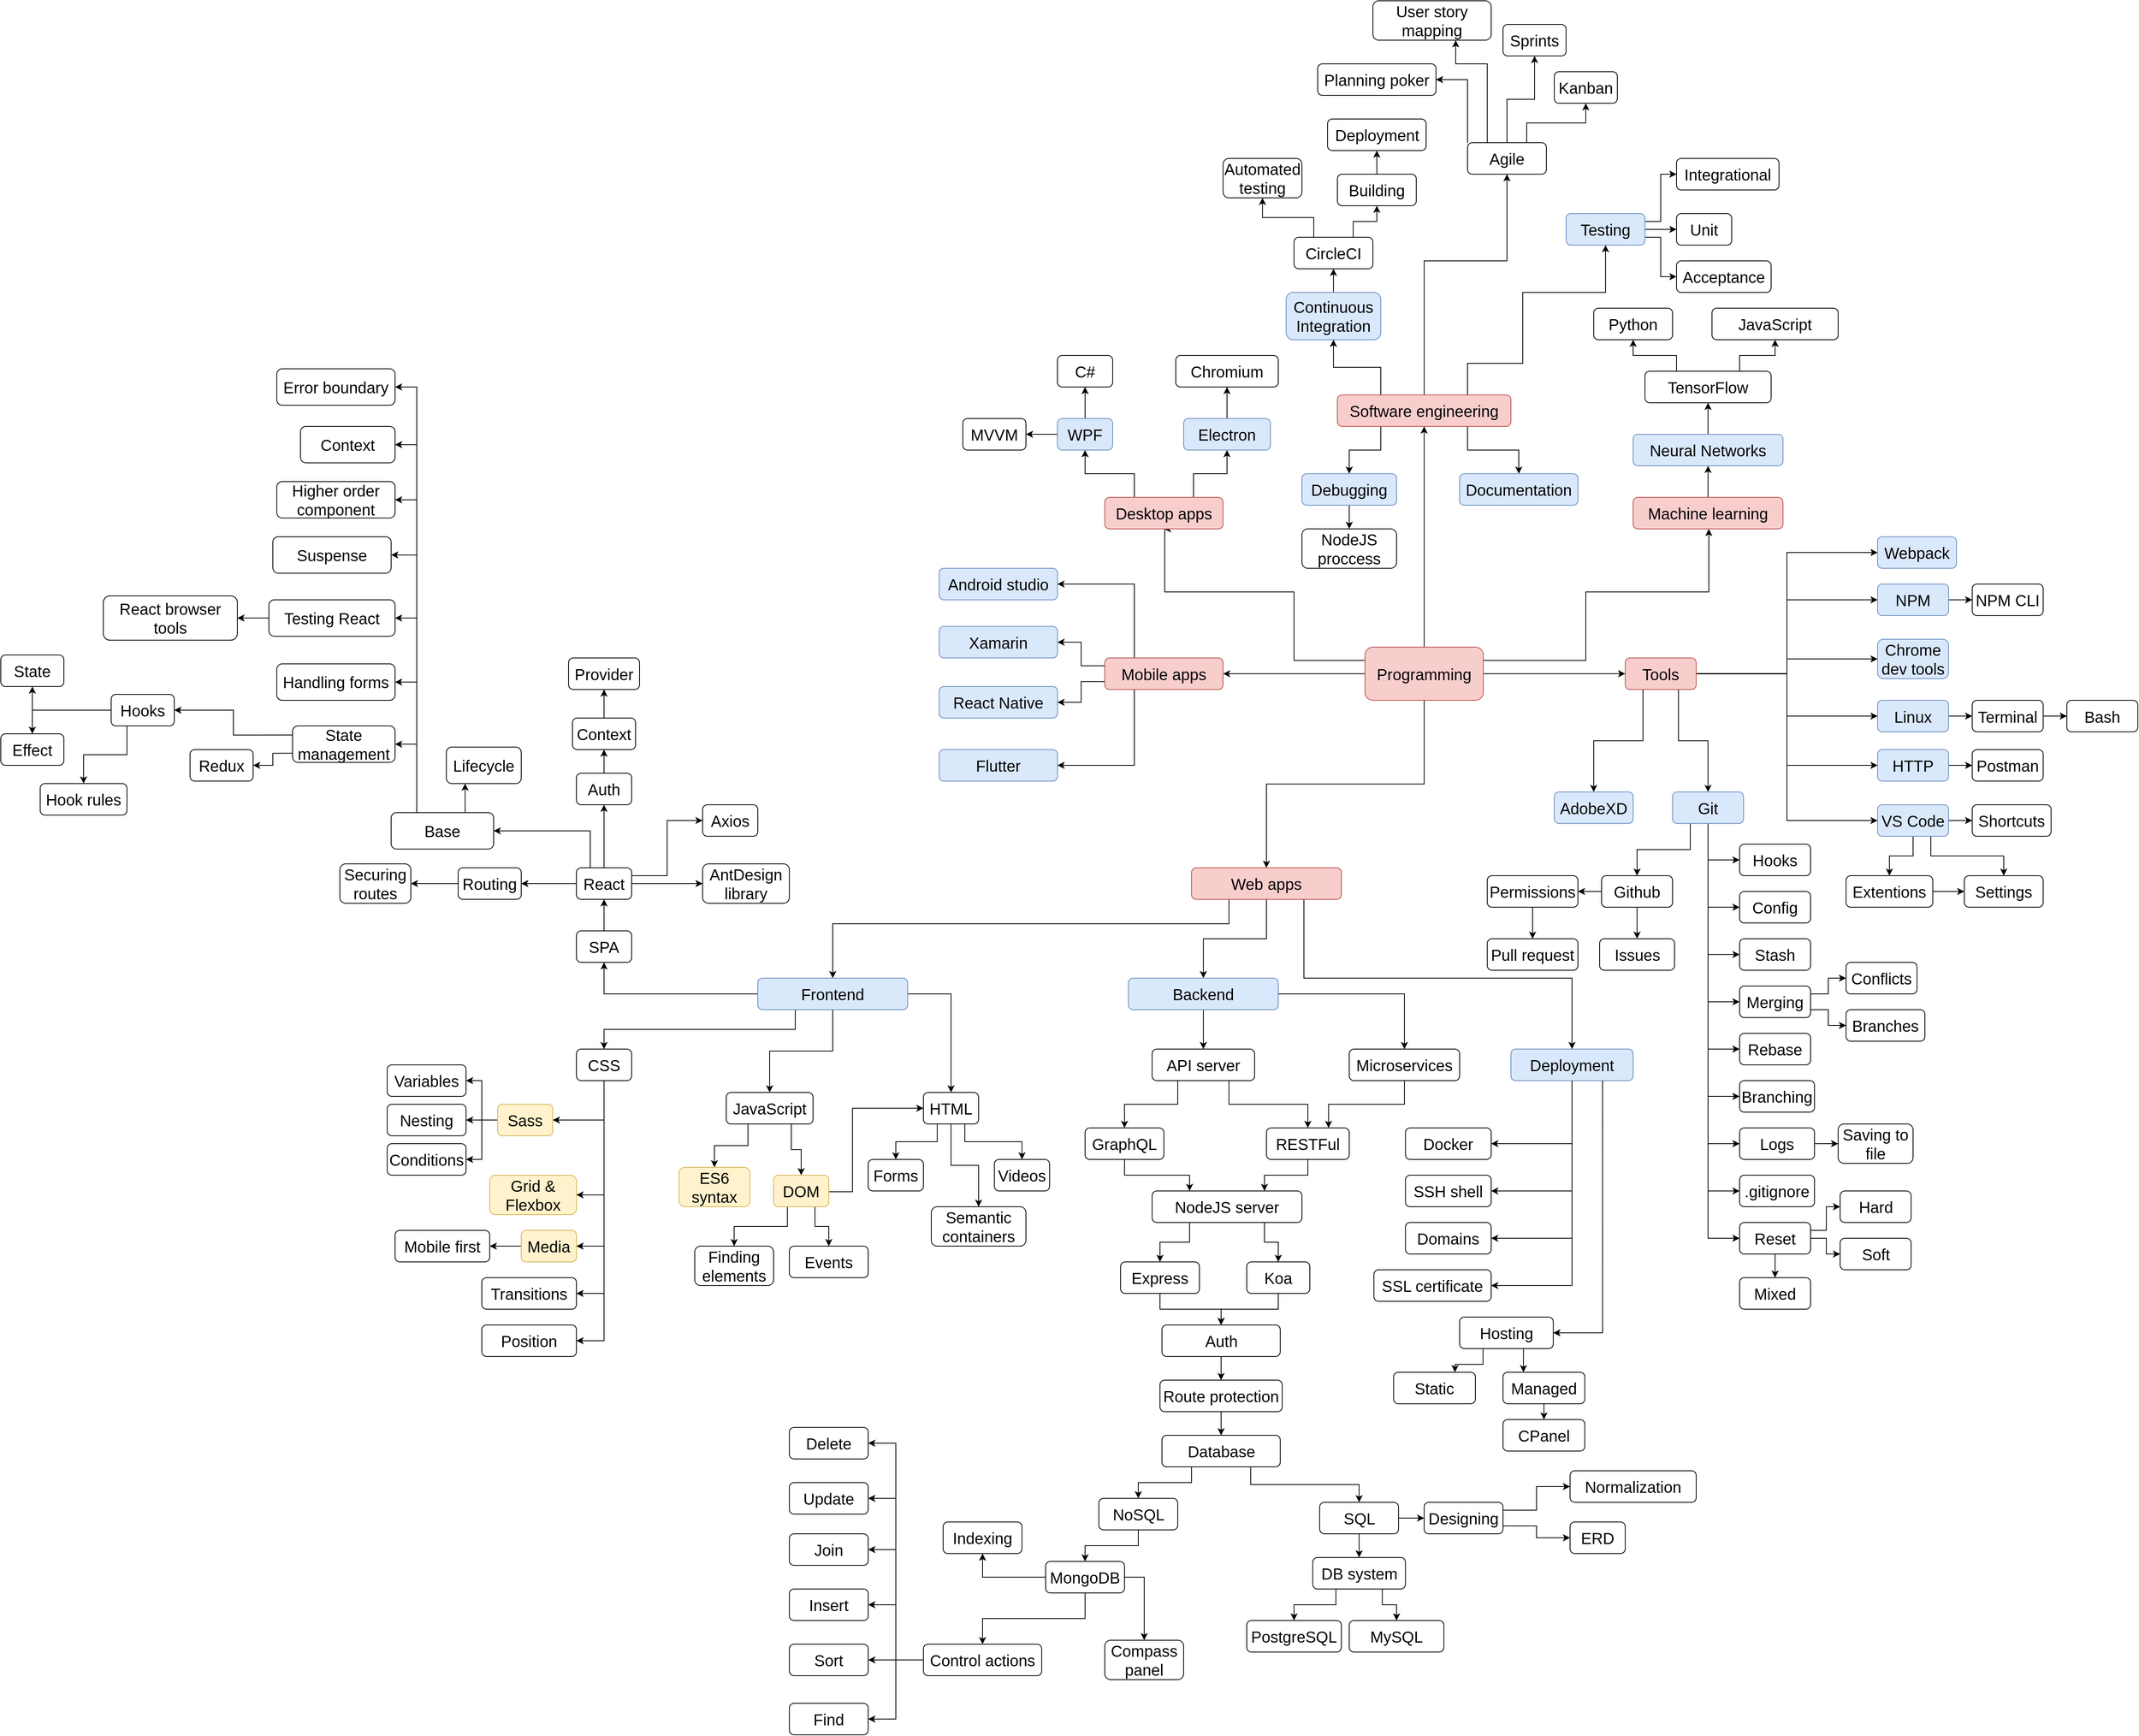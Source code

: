 <mxfile version="12.4.3" type="device" pages="1"><diagram id="6a731a19-8d31-9384-78a2-239565b7b9f0" name="Page-1"><mxGraphModel dx="5623" dy="2629" grid="1" gridSize="10" guides="1" tooltips="1" connect="1" arrows="1" fold="1" page="0" pageScale="1" pageWidth="1169" pageHeight="827" background="#ffffff" math="0" shadow="0"><root><mxCell id="0"/><mxCell id="1" parent="0"/><mxCell id="gqNTWZEWWtc14lu_F7Ef-1788" style="edgeStyle=orthogonalEdgeStyle;rounded=0;orthogonalLoop=1;jettySize=auto;html=1;exitX=0;exitY=0.5;exitDx=0;exitDy=0;entryX=1;entryY=0.5;entryDx=0;entryDy=0;" parent="1" source="gqNTWZEWWtc14lu_F7Ef-1780" target="gqNTWZEWWtc14lu_F7Ef-1781" edge="1"><mxGeometry relative="1" as="geometry"/></mxCell><mxCell id="gqNTWZEWWtc14lu_F7Ef-1789" style="edgeStyle=orthogonalEdgeStyle;rounded=0;orthogonalLoop=1;jettySize=auto;html=1;exitX=0;exitY=0.25;exitDx=0;exitDy=0;entryX=0.5;entryY=1;entryDx=0;entryDy=0;" parent="1" source="gqNTWZEWWtc14lu_F7Ef-1780" target="gqNTWZEWWtc14lu_F7Ef-1783" edge="1"><mxGeometry relative="1" as="geometry"><Array as="points"><mxPoint x="310" y="537"/><mxPoint x="310" y="450"/><mxPoint x="146" y="450"/></Array></mxGeometry></mxCell><mxCell id="gqNTWZEWWtc14lu_F7Ef-1790" style="edgeStyle=orthogonalEdgeStyle;rounded=0;orthogonalLoop=1;jettySize=auto;html=1;exitX=0.5;exitY=0;exitDx=0;exitDy=0;entryX=0.5;entryY=1;entryDx=0;entryDy=0;" parent="1" source="gqNTWZEWWtc14lu_F7Ef-1780" target="gqNTWZEWWtc14lu_F7Ef-1786" edge="1"><mxGeometry relative="1" as="geometry"/></mxCell><mxCell id="gqNTWZEWWtc14lu_F7Ef-1791" style="edgeStyle=orthogonalEdgeStyle;rounded=0;orthogonalLoop=1;jettySize=auto;html=1;exitX=1;exitY=0.5;exitDx=0;exitDy=0;entryX=0;entryY=0.5;entryDx=0;entryDy=0;" parent="1" source="gqNTWZEWWtc14lu_F7Ef-1780" target="gqNTWZEWWtc14lu_F7Ef-1785" edge="1"><mxGeometry relative="1" as="geometry"/></mxCell><mxCell id="gqNTWZEWWtc14lu_F7Ef-1793" style="edgeStyle=orthogonalEdgeStyle;rounded=0;orthogonalLoop=1;jettySize=auto;html=1;exitX=0.5;exitY=1;exitDx=0;exitDy=0;" parent="1" source="gqNTWZEWWtc14lu_F7Ef-1780" target="gqNTWZEWWtc14lu_F7Ef-1787" edge="1"><mxGeometry relative="1" as="geometry"/></mxCell><mxCell id="gqNTWZEWWtc14lu_F7Ef-1794" style="edgeStyle=orthogonalEdgeStyle;rounded=0;orthogonalLoop=1;jettySize=auto;html=1;exitX=1;exitY=0.25;exitDx=0;exitDy=0;" parent="1" source="gqNTWZEWWtc14lu_F7Ef-1780" target="gqNTWZEWWtc14lu_F7Ef-1784" edge="1"><mxGeometry relative="1" as="geometry"><Array as="points"><mxPoint x="680" y="537"/><mxPoint x="680" y="450"/><mxPoint x="836" y="450"/></Array></mxGeometry></mxCell><mxCell id="gqNTWZEWWtc14lu_F7Ef-1780" value="&lt;font style=&quot;font-size: 20px&quot;&gt;Programming&lt;/font&gt;" style="rounded=1;whiteSpace=wrap;html=1;fillColor=#f8cecc;strokeColor=#b85450;shadow=0;" parent="1" vertex="1"><mxGeometry x="400" y="520" width="150" height="67.53" as="geometry"/></mxCell><mxCell id="gqNTWZEWWtc14lu_F7Ef-1812" style="edgeStyle=orthogonalEdgeStyle;rounded=0;orthogonalLoop=1;jettySize=auto;html=1;exitX=0.25;exitY=0;exitDx=0;exitDy=0;entryX=1;entryY=0.5;entryDx=0;entryDy=0;" parent="1" source="gqNTWZEWWtc14lu_F7Ef-1781" target="gqNTWZEWWtc14lu_F7Ef-1807" edge="1"><mxGeometry relative="1" as="geometry"/></mxCell><mxCell id="gqNTWZEWWtc14lu_F7Ef-1813" style="edgeStyle=orthogonalEdgeStyle;rounded=0;orthogonalLoop=1;jettySize=auto;html=1;exitX=0.25;exitY=1;exitDx=0;exitDy=0;entryX=1;entryY=0.5;entryDx=0;entryDy=0;" parent="1" source="gqNTWZEWWtc14lu_F7Ef-1781" target="gqNTWZEWWtc14lu_F7Ef-1810" edge="1"><mxGeometry relative="1" as="geometry"/></mxCell><mxCell id="gqNTWZEWWtc14lu_F7Ef-1814" style="edgeStyle=orthogonalEdgeStyle;rounded=0;orthogonalLoop=1;jettySize=auto;html=1;exitX=0;exitY=0.75;exitDx=0;exitDy=0;" parent="1" source="gqNTWZEWWtc14lu_F7Ef-1781" target="gqNTWZEWWtc14lu_F7Ef-1809" edge="1"><mxGeometry relative="1" as="geometry"/></mxCell><mxCell id="gqNTWZEWWtc14lu_F7Ef-1817" style="edgeStyle=orthogonalEdgeStyle;rounded=0;orthogonalLoop=1;jettySize=auto;html=1;exitX=0;exitY=0.25;exitDx=0;exitDy=0;entryX=1;entryY=0.5;entryDx=0;entryDy=0;" parent="1" source="gqNTWZEWWtc14lu_F7Ef-1781" target="gqNTWZEWWtc14lu_F7Ef-1808" edge="1"><mxGeometry relative="1" as="geometry"/></mxCell><mxCell id="gqNTWZEWWtc14lu_F7Ef-1781" value="&lt;font style=&quot;font-size: 20px&quot;&gt;Mobile apps&lt;/font&gt;" style="rounded=1;whiteSpace=wrap;html=1;fillColor=#f8cecc;strokeColor=#b85450;" parent="1" vertex="1"><mxGeometry x="70" y="533.77" width="150" height="40" as="geometry"/></mxCell><mxCell id="gqNTWZEWWtc14lu_F7Ef-1800" style="edgeStyle=orthogonalEdgeStyle;rounded=0;orthogonalLoop=1;jettySize=auto;html=1;exitX=0.75;exitY=0;exitDx=0;exitDy=0;" parent="1" source="gqNTWZEWWtc14lu_F7Ef-1783" target="gqNTWZEWWtc14lu_F7Ef-1796" edge="1"><mxGeometry relative="1" as="geometry"/></mxCell><mxCell id="gqNTWZEWWtc14lu_F7Ef-1806" style="edgeStyle=orthogonalEdgeStyle;rounded=0;orthogonalLoop=1;jettySize=auto;html=1;exitX=0.25;exitY=0;exitDx=0;exitDy=0;entryX=0.5;entryY=1;entryDx=0;entryDy=0;" parent="1" source="gqNTWZEWWtc14lu_F7Ef-1783" target="gqNTWZEWWtc14lu_F7Ef-1797" edge="1"><mxGeometry relative="1" as="geometry"/></mxCell><mxCell id="gqNTWZEWWtc14lu_F7Ef-1783" value="&lt;font style=&quot;font-size: 20px&quot;&gt;Desktop apps&lt;/font&gt;" style="rounded=1;whiteSpace=wrap;html=1;fillColor=#f8cecc;strokeColor=#b85450;" parent="1" vertex="1"><mxGeometry x="70" y="330" width="150" height="40" as="geometry"/></mxCell><mxCell id="mhQVdwRB5DmAb7PHkFME-2" style="edgeStyle=orthogonalEdgeStyle;rounded=0;orthogonalLoop=1;jettySize=auto;html=1;exitX=0.5;exitY=0;exitDx=0;exitDy=0;entryX=0.5;entryY=1;entryDx=0;entryDy=0;" parent="1" source="gqNTWZEWWtc14lu_F7Ef-1784" target="mhQVdwRB5DmAb7PHkFME-1" edge="1"><mxGeometry relative="1" as="geometry"/></mxCell><mxCell id="gqNTWZEWWtc14lu_F7Ef-1784" value="&lt;font style=&quot;font-size: 20px&quot;&gt;Machine learning&lt;/font&gt;" style="rounded=1;whiteSpace=wrap;html=1;fillColor=#f8cecc;strokeColor=#b85450;" parent="1" vertex="1"><mxGeometry x="740" y="330" width="190" height="40" as="geometry"/></mxCell><mxCell id="mhQVdwRB5DmAb7PHkFME-56" style="edgeStyle=orthogonalEdgeStyle;rounded=0;orthogonalLoop=1;jettySize=auto;html=1;exitX=1;exitY=0.5;exitDx=0;exitDy=0;entryX=0;entryY=0.5;entryDx=0;entryDy=0;" parent="1" source="gqNTWZEWWtc14lu_F7Ef-1785" target="mhQVdwRB5DmAb7PHkFME-48" edge="1"><mxGeometry relative="1" as="geometry"/></mxCell><mxCell id="mhQVdwRB5DmAb7PHkFME-58" style="edgeStyle=orthogonalEdgeStyle;rounded=0;orthogonalLoop=1;jettySize=auto;html=1;entryX=0;entryY=0.5;entryDx=0;entryDy=0;" parent="1" source="gqNTWZEWWtc14lu_F7Ef-1785" target="mhQVdwRB5DmAb7PHkFME-49" edge="1"><mxGeometry relative="1" as="geometry"/></mxCell><mxCell id="mhQVdwRB5DmAb7PHkFME-59" style="edgeStyle=orthogonalEdgeStyle;rounded=0;orthogonalLoop=1;jettySize=auto;html=1;entryX=0;entryY=0.5;entryDx=0;entryDy=0;" parent="1" source="gqNTWZEWWtc14lu_F7Ef-1785" target="mhQVdwRB5DmAb7PHkFME-50" edge="1"><mxGeometry relative="1" as="geometry"/></mxCell><mxCell id="mhQVdwRB5DmAb7PHkFME-60" style="edgeStyle=orthogonalEdgeStyle;rounded=0;orthogonalLoop=1;jettySize=auto;html=1;" parent="1" source="gqNTWZEWWtc14lu_F7Ef-1785" target="mhQVdwRB5DmAb7PHkFME-51" edge="1"><mxGeometry relative="1" as="geometry"/></mxCell><mxCell id="mhQVdwRB5DmAb7PHkFME-62" style="edgeStyle=orthogonalEdgeStyle;rounded=0;orthogonalLoop=1;jettySize=auto;html=1;exitX=0.25;exitY=1;exitDx=0;exitDy=0;" parent="1" source="gqNTWZEWWtc14lu_F7Ef-1785" target="mhQVdwRB5DmAb7PHkFME-52" edge="1"><mxGeometry relative="1" as="geometry"/></mxCell><mxCell id="mhQVdwRB5DmAb7PHkFME-63" style="edgeStyle=orthogonalEdgeStyle;rounded=0;orthogonalLoop=1;jettySize=auto;html=1;exitX=0.75;exitY=1;exitDx=0;exitDy=0;" parent="1" source="gqNTWZEWWtc14lu_F7Ef-1785" target="mhQVdwRB5DmAb7PHkFME-54" edge="1"><mxGeometry relative="1" as="geometry"/></mxCell><mxCell id="mhQVdwRB5DmAb7PHkFME-64" style="edgeStyle=orthogonalEdgeStyle;rounded=0;orthogonalLoop=1;jettySize=auto;html=1;entryX=0;entryY=0.5;entryDx=0;entryDy=0;" parent="1" source="gqNTWZEWWtc14lu_F7Ef-1785" target="mhQVdwRB5DmAb7PHkFME-53" edge="1"><mxGeometry relative="1" as="geometry"/></mxCell><mxCell id="mhQVdwRB5DmAb7PHkFME-65" style="edgeStyle=orthogonalEdgeStyle;rounded=0;orthogonalLoop=1;jettySize=auto;html=1;entryX=0;entryY=0.5;entryDx=0;entryDy=0;" parent="1" source="gqNTWZEWWtc14lu_F7Ef-1785" target="mhQVdwRB5DmAb7PHkFME-55" edge="1"><mxGeometry relative="1" as="geometry"/></mxCell><mxCell id="gqNTWZEWWtc14lu_F7Ef-1785" value="&lt;font style=&quot;font-size: 20px&quot;&gt;Tools&lt;/font&gt;" style="rounded=1;whiteSpace=wrap;html=1;fillColor=#f8cecc;strokeColor=#b85450;" parent="1" vertex="1"><mxGeometry x="730" y="533.77" width="90" height="40" as="geometry"/></mxCell><mxCell id="mhQVdwRB5DmAb7PHkFME-11" style="edgeStyle=orthogonalEdgeStyle;rounded=0;orthogonalLoop=1;jettySize=auto;html=1;exitX=0.25;exitY=1;exitDx=0;exitDy=0;entryX=0.5;entryY=0;entryDx=0;entryDy=0;" parent="1" source="gqNTWZEWWtc14lu_F7Ef-1786" target="mhQVdwRB5DmAb7PHkFME-10" edge="1"><mxGeometry relative="1" as="geometry"/></mxCell><mxCell id="mhQVdwRB5DmAb7PHkFME-13" style="edgeStyle=orthogonalEdgeStyle;rounded=0;orthogonalLoop=1;jettySize=auto;html=1;exitX=0.25;exitY=0;exitDx=0;exitDy=0;" parent="1" source="gqNTWZEWWtc14lu_F7Ef-1786" target="mhQVdwRB5DmAb7PHkFME-12" edge="1"><mxGeometry relative="1" as="geometry"/></mxCell><mxCell id="mhQVdwRB5DmAb7PHkFME-27" style="edgeStyle=orthogonalEdgeStyle;rounded=0;orthogonalLoop=1;jettySize=auto;html=1;exitX=0.75;exitY=1;exitDx=0;exitDy=0;" parent="1" source="gqNTWZEWWtc14lu_F7Ef-1786" target="mhQVdwRB5DmAb7PHkFME-26" edge="1"><mxGeometry relative="1" as="geometry"/></mxCell><mxCell id="mhQVdwRB5DmAb7PHkFME-29" style="edgeStyle=orthogonalEdgeStyle;rounded=0;orthogonalLoop=1;jettySize=auto;html=1;exitX=0.5;exitY=0;exitDx=0;exitDy=0;" parent="1" source="gqNTWZEWWtc14lu_F7Ef-1786" target="mhQVdwRB5DmAb7PHkFME-24" edge="1"><mxGeometry relative="1" as="geometry"><Array as="points"><mxPoint x="475" y="30"/><mxPoint x="580" y="30"/></Array></mxGeometry></mxCell><mxCell id="mhQVdwRB5DmAb7PHkFME-30" style="edgeStyle=orthogonalEdgeStyle;rounded=0;orthogonalLoop=1;jettySize=auto;html=1;exitX=0.75;exitY=0;exitDx=0;exitDy=0;entryX=0.5;entryY=1;entryDx=0;entryDy=0;" parent="1" source="gqNTWZEWWtc14lu_F7Ef-1786" target="mhQVdwRB5DmAb7PHkFME-25" edge="1"><mxGeometry relative="1" as="geometry"><Array as="points"><mxPoint x="530" y="160"/><mxPoint x="600" y="160"/><mxPoint x="600" y="70"/><mxPoint x="705" y="70"/></Array></mxGeometry></mxCell><mxCell id="gqNTWZEWWtc14lu_F7Ef-1786" value="&lt;font style=&quot;font-size: 20px&quot;&gt;Software engineering&lt;/font&gt;" style="rounded=1;whiteSpace=wrap;html=1;fillColor=#f8cecc;strokeColor=#b85450;" parent="1" vertex="1"><mxGeometry x="365" y="200" width="220" height="40" as="geometry"/></mxCell><mxCell id="mhQVdwRB5DmAb7PHkFME-132" style="edgeStyle=orthogonalEdgeStyle;rounded=0;orthogonalLoop=1;jettySize=auto;html=1;exitX=0.5;exitY=1;exitDx=0;exitDy=0;" parent="1" source="gqNTWZEWWtc14lu_F7Ef-1787" target="mhQVdwRB5DmAb7PHkFME-131" edge="1"><mxGeometry relative="1" as="geometry"/></mxCell><mxCell id="mhQVdwRB5DmAb7PHkFME-133" style="edgeStyle=orthogonalEdgeStyle;rounded=0;orthogonalLoop=1;jettySize=auto;html=1;exitX=0.25;exitY=1;exitDx=0;exitDy=0;" parent="1" source="gqNTWZEWWtc14lu_F7Ef-1787" target="mhQVdwRB5DmAb7PHkFME-130" edge="1"><mxGeometry relative="1" as="geometry"><Array as="points"><mxPoint x="228" y="871"/><mxPoint x="-275" y="871"/></Array></mxGeometry></mxCell><mxCell id="mhQVdwRB5DmAb7PHkFME-270" style="edgeStyle=orthogonalEdgeStyle;rounded=0;orthogonalLoop=1;jettySize=auto;html=1;exitX=0.75;exitY=1;exitDx=0;exitDy=0;entryX=0.5;entryY=0;entryDx=0;entryDy=0;" parent="1" source="gqNTWZEWWtc14lu_F7Ef-1787" target="mhQVdwRB5DmAb7PHkFME-269" edge="1"><mxGeometry relative="1" as="geometry"><Array as="points"><mxPoint x="323" y="940"/><mxPoint x="663" y="940"/></Array></mxGeometry></mxCell><mxCell id="gqNTWZEWWtc14lu_F7Ef-1787" value="&lt;font style=&quot;font-size: 20px&quot;&gt;Web apps&lt;/font&gt;" style="rounded=1;whiteSpace=wrap;html=1;fillColor=#f8cecc;strokeColor=#b85450;" parent="1" vertex="1"><mxGeometry x="180" y="800" width="190" height="40" as="geometry"/></mxCell><mxCell id="gqNTWZEWWtc14lu_F7Ef-1801" style="edgeStyle=orthogonalEdgeStyle;rounded=0;orthogonalLoop=1;jettySize=auto;html=1;exitX=0.5;exitY=0;exitDx=0;exitDy=0;" parent="1" source="gqNTWZEWWtc14lu_F7Ef-1796" target="gqNTWZEWWtc14lu_F7Ef-1798" edge="1"><mxGeometry relative="1" as="geometry"/></mxCell><mxCell id="gqNTWZEWWtc14lu_F7Ef-1796" value="&lt;font style=&quot;font-size: 20px&quot;&gt;Electron&lt;/font&gt;" style="rounded=1;whiteSpace=wrap;html=1;fillColor=#dae8fc;strokeColor=#6c8ebf;" parent="1" vertex="1"><mxGeometry x="170" y="230" width="110" height="40" as="geometry"/></mxCell><mxCell id="gqNTWZEWWtc14lu_F7Ef-1803" style="edgeStyle=orthogonalEdgeStyle;rounded=0;orthogonalLoop=1;jettySize=auto;html=1;exitX=0.5;exitY=0;exitDx=0;exitDy=0;" parent="1" source="gqNTWZEWWtc14lu_F7Ef-1797" target="gqNTWZEWWtc14lu_F7Ef-1802" edge="1"><mxGeometry relative="1" as="geometry"/></mxCell><mxCell id="gqNTWZEWWtc14lu_F7Ef-1805" style="edgeStyle=orthogonalEdgeStyle;rounded=0;orthogonalLoop=1;jettySize=auto;html=1;exitX=0;exitY=0.5;exitDx=0;exitDy=0;entryX=1;entryY=0.5;entryDx=0;entryDy=0;" parent="1" source="gqNTWZEWWtc14lu_F7Ef-1797" target="gqNTWZEWWtc14lu_F7Ef-1804" edge="1"><mxGeometry relative="1" as="geometry"/></mxCell><mxCell id="gqNTWZEWWtc14lu_F7Ef-1797" value="&lt;font style=&quot;font-size: 20px&quot;&gt;WPF&lt;/font&gt;" style="rounded=1;whiteSpace=wrap;html=1;fillColor=#dae8fc;strokeColor=#6c8ebf;" parent="1" vertex="1"><mxGeometry x="10" y="230" width="70" height="40" as="geometry"/></mxCell><mxCell id="gqNTWZEWWtc14lu_F7Ef-1798" value="&lt;font style=&quot;font-size: 20px&quot;&gt;Chromium&lt;/font&gt;" style="rounded=1;whiteSpace=wrap;html=1;" parent="1" vertex="1"><mxGeometry x="160" y="150" width="130" height="40" as="geometry"/></mxCell><mxCell id="gqNTWZEWWtc14lu_F7Ef-1802" value="&lt;font style=&quot;font-size: 20px&quot;&gt;C#&lt;/font&gt;" style="rounded=1;whiteSpace=wrap;html=1;" parent="1" vertex="1"><mxGeometry x="10" y="150" width="70" height="40" as="geometry"/></mxCell><mxCell id="gqNTWZEWWtc14lu_F7Ef-1804" value="&lt;font style=&quot;font-size: 20px&quot;&gt;MVVM&lt;/font&gt;" style="rounded=1;whiteSpace=wrap;html=1;" parent="1" vertex="1"><mxGeometry x="-110" y="230" width="80" height="40" as="geometry"/></mxCell><mxCell id="gqNTWZEWWtc14lu_F7Ef-1807" value="&lt;font style=&quot;font-size: 20px&quot;&gt;Android studio&lt;/font&gt;" style="rounded=1;whiteSpace=wrap;html=1;fillColor=#dae8fc;strokeColor=#6c8ebf;" parent="1" vertex="1"><mxGeometry x="-140" y="420" width="150" height="40" as="geometry"/></mxCell><mxCell id="gqNTWZEWWtc14lu_F7Ef-1808" value="&lt;font style=&quot;font-size: 20px&quot;&gt;Xamarin&lt;/font&gt;" style="rounded=1;whiteSpace=wrap;html=1;fillColor=#dae8fc;strokeColor=#6c8ebf;" parent="1" vertex="1"><mxGeometry x="-140" y="493.77" width="150" height="40" as="geometry"/></mxCell><mxCell id="gqNTWZEWWtc14lu_F7Ef-1809" value="&lt;font style=&quot;font-size: 20px&quot;&gt;React Native&lt;/font&gt;" style="rounded=1;whiteSpace=wrap;html=1;fillColor=#dae8fc;strokeColor=#6c8ebf;" parent="1" vertex="1"><mxGeometry x="-140" y="570" width="150" height="40" as="geometry"/></mxCell><mxCell id="gqNTWZEWWtc14lu_F7Ef-1810" value="&lt;font style=&quot;font-size: 20px&quot;&gt;Flutter&lt;/font&gt;" style="rounded=1;whiteSpace=wrap;html=1;fillColor=#dae8fc;strokeColor=#6c8ebf;" parent="1" vertex="1"><mxGeometry x="-140" y="650" width="150" height="40" as="geometry"/></mxCell><mxCell id="mhQVdwRB5DmAb7PHkFME-5" style="edgeStyle=orthogonalEdgeStyle;rounded=0;orthogonalLoop=1;jettySize=auto;html=1;exitX=0.5;exitY=0;exitDx=0;exitDy=0;entryX=0.5;entryY=1;entryDx=0;entryDy=0;" parent="1" source="mhQVdwRB5DmAb7PHkFME-1" target="mhQVdwRB5DmAb7PHkFME-3" edge="1"><mxGeometry relative="1" as="geometry"/></mxCell><mxCell id="mhQVdwRB5DmAb7PHkFME-1" value="&lt;font style=&quot;font-size: 20px&quot;&gt;Neural Networks&lt;/font&gt;" style="rounded=1;whiteSpace=wrap;html=1;fillColor=#dae8fc;strokeColor=#6c8ebf;" parent="1" vertex="1"><mxGeometry x="740" y="250" width="190" height="40" as="geometry"/></mxCell><mxCell id="mhQVdwRB5DmAb7PHkFME-8" style="edgeStyle=orthogonalEdgeStyle;rounded=0;orthogonalLoop=1;jettySize=auto;html=1;exitX=0.75;exitY=0;exitDx=0;exitDy=0;entryX=0.5;entryY=1;entryDx=0;entryDy=0;" parent="1" source="mhQVdwRB5DmAb7PHkFME-3" target="mhQVdwRB5DmAb7PHkFME-7" edge="1"><mxGeometry relative="1" as="geometry"/></mxCell><mxCell id="mhQVdwRB5DmAb7PHkFME-9" style="edgeStyle=orthogonalEdgeStyle;rounded=0;orthogonalLoop=1;jettySize=auto;html=1;exitX=0.25;exitY=0;exitDx=0;exitDy=0;entryX=0.5;entryY=1;entryDx=0;entryDy=0;" parent="1" source="mhQVdwRB5DmAb7PHkFME-3" target="mhQVdwRB5DmAb7PHkFME-6" edge="1"><mxGeometry relative="1" as="geometry"/></mxCell><mxCell id="mhQVdwRB5DmAb7PHkFME-3" value="&lt;font style=&quot;font-size: 20px&quot;&gt;TensorFlow&lt;/font&gt;" style="rounded=1;whiteSpace=wrap;html=1;" parent="1" vertex="1"><mxGeometry x="755" y="170" width="160" height="40" as="geometry"/></mxCell><mxCell id="mhQVdwRB5DmAb7PHkFME-6" value="&lt;font style=&quot;font-size: 20px&quot;&gt;Python&lt;/font&gt;" style="rounded=1;whiteSpace=wrap;html=1;" parent="1" vertex="1"><mxGeometry x="690" y="90" width="100" height="40" as="geometry"/></mxCell><mxCell id="mhQVdwRB5DmAb7PHkFME-7" value="&lt;font style=&quot;font-size: 20px&quot;&gt;JavaScript&lt;/font&gt;" style="rounded=1;whiteSpace=wrap;html=1;" parent="1" vertex="1"><mxGeometry x="840" y="90" width="160" height="40" as="geometry"/></mxCell><mxCell id="mhQVdwRB5DmAb7PHkFME-23" style="edgeStyle=orthogonalEdgeStyle;rounded=0;orthogonalLoop=1;jettySize=auto;html=1;exitX=0.5;exitY=1;exitDx=0;exitDy=0;entryX=0.5;entryY=0;entryDx=0;entryDy=0;" parent="1" source="mhQVdwRB5DmAb7PHkFME-10" target="mhQVdwRB5DmAb7PHkFME-22" edge="1"><mxGeometry relative="1" as="geometry"/></mxCell><mxCell id="mhQVdwRB5DmAb7PHkFME-10" value="&lt;font style=&quot;font-size: 20px&quot;&gt;Debugging&lt;/font&gt;" style="rounded=1;whiteSpace=wrap;html=1;fillColor=#dae8fc;strokeColor=#6c8ebf;" parent="1" vertex="1"><mxGeometry x="320" y="300" width="120" height="40" as="geometry"/></mxCell><mxCell id="mhQVdwRB5DmAb7PHkFME-15" style="edgeStyle=orthogonalEdgeStyle;rounded=0;orthogonalLoop=1;jettySize=auto;html=1;exitX=0.5;exitY=0;exitDx=0;exitDy=0;entryX=0.5;entryY=1;entryDx=0;entryDy=0;" parent="1" source="mhQVdwRB5DmAb7PHkFME-12" target="mhQVdwRB5DmAb7PHkFME-14" edge="1"><mxGeometry relative="1" as="geometry"/></mxCell><mxCell id="mhQVdwRB5DmAb7PHkFME-12" value="&lt;font style=&quot;font-size: 20px&quot;&gt;Continuous Integration&lt;/font&gt;" style="rounded=1;whiteSpace=wrap;html=1;fillColor=#dae8fc;strokeColor=#6c8ebf;" parent="1" vertex="1"><mxGeometry x="300" y="70" width="120" height="60" as="geometry"/></mxCell><mxCell id="mhQVdwRB5DmAb7PHkFME-17" style="edgeStyle=orthogonalEdgeStyle;rounded=0;orthogonalLoop=1;jettySize=auto;html=1;exitX=0.25;exitY=0;exitDx=0;exitDy=0;entryX=0.5;entryY=1;entryDx=0;entryDy=0;" parent="1" source="mhQVdwRB5DmAb7PHkFME-14" target="mhQVdwRB5DmAb7PHkFME-16" edge="1"><mxGeometry relative="1" as="geometry"/></mxCell><mxCell id="mhQVdwRB5DmAb7PHkFME-21" style="edgeStyle=orthogonalEdgeStyle;rounded=0;orthogonalLoop=1;jettySize=auto;html=1;exitX=0.75;exitY=0;exitDx=0;exitDy=0;entryX=0.5;entryY=1;entryDx=0;entryDy=0;" parent="1" source="mhQVdwRB5DmAb7PHkFME-14" target="mhQVdwRB5DmAb7PHkFME-18" edge="1"><mxGeometry relative="1" as="geometry"/></mxCell><mxCell id="mhQVdwRB5DmAb7PHkFME-14" value="&lt;font style=&quot;font-size: 20px&quot;&gt;CircleCI&lt;/font&gt;" style="rounded=1;whiteSpace=wrap;html=1;" parent="1" vertex="1"><mxGeometry x="310" width="100" height="40" as="geometry"/></mxCell><mxCell id="mhQVdwRB5DmAb7PHkFME-16" value="&lt;font style=&quot;font-size: 20px&quot;&gt;Automated testing&lt;/font&gt;" style="rounded=1;whiteSpace=wrap;html=1;" parent="1" vertex="1"><mxGeometry x="220" y="-100" width="100" height="50" as="geometry"/></mxCell><mxCell id="mhQVdwRB5DmAb7PHkFME-20" style="edgeStyle=orthogonalEdgeStyle;rounded=0;orthogonalLoop=1;jettySize=auto;html=1;exitX=0.5;exitY=0;exitDx=0;exitDy=0;" parent="1" source="mhQVdwRB5DmAb7PHkFME-18" target="mhQVdwRB5DmAb7PHkFME-19" edge="1"><mxGeometry relative="1" as="geometry"/></mxCell><mxCell id="mhQVdwRB5DmAb7PHkFME-18" value="&lt;font style=&quot;font-size: 20px&quot;&gt;Building&lt;/font&gt;" style="rounded=1;whiteSpace=wrap;html=1;" parent="1" vertex="1"><mxGeometry x="365" y="-80" width="100" height="40" as="geometry"/></mxCell><mxCell id="mhQVdwRB5DmAb7PHkFME-19" value="&lt;font style=&quot;font-size: 20px&quot;&gt;Deployment&lt;/font&gt;" style="rounded=1;whiteSpace=wrap;html=1;" parent="1" vertex="1"><mxGeometry x="352.5" y="-150" width="125" height="40" as="geometry"/></mxCell><mxCell id="mhQVdwRB5DmAb7PHkFME-22" value="&lt;font style=&quot;font-size: 20px&quot;&gt;NodeJS proccess&lt;/font&gt;" style="rounded=1;whiteSpace=wrap;html=1;" parent="1" vertex="1"><mxGeometry x="320" y="370" width="120" height="50" as="geometry"/></mxCell><mxCell id="mhQVdwRB5DmAb7PHkFME-41" style="edgeStyle=orthogonalEdgeStyle;rounded=0;orthogonalLoop=1;jettySize=auto;html=1;exitX=0;exitY=0;exitDx=0;exitDy=0;entryX=1;entryY=0.5;entryDx=0;entryDy=0;" parent="1" source="mhQVdwRB5DmAb7PHkFME-24" target="mhQVdwRB5DmAb7PHkFME-37" edge="1"><mxGeometry relative="1" as="geometry"/></mxCell><mxCell id="mhQVdwRB5DmAb7PHkFME-43" style="edgeStyle=orthogonalEdgeStyle;rounded=0;orthogonalLoop=1;jettySize=auto;html=1;exitX=0.25;exitY=0;exitDx=0;exitDy=0;" parent="1" source="mhQVdwRB5DmAb7PHkFME-24" target="mhQVdwRB5DmAb7PHkFME-42" edge="1"><mxGeometry relative="1" as="geometry"><Array as="points"><mxPoint x="555" y="-220"/><mxPoint x="515" y="-220"/></Array></mxGeometry></mxCell><mxCell id="mhQVdwRB5DmAb7PHkFME-45" style="edgeStyle=orthogonalEdgeStyle;rounded=0;orthogonalLoop=1;jettySize=auto;html=1;exitX=0.5;exitY=0;exitDx=0;exitDy=0;entryX=0.5;entryY=1;entryDx=0;entryDy=0;" parent="1" source="mhQVdwRB5DmAb7PHkFME-24" target="mhQVdwRB5DmAb7PHkFME-44" edge="1"><mxGeometry relative="1" as="geometry"/></mxCell><mxCell id="mhQVdwRB5DmAb7PHkFME-47" style="edgeStyle=orthogonalEdgeStyle;rounded=0;orthogonalLoop=1;jettySize=auto;html=1;exitX=0.75;exitY=0;exitDx=0;exitDy=0;entryX=0.5;entryY=1;entryDx=0;entryDy=0;" parent="1" source="mhQVdwRB5DmAb7PHkFME-24" target="mhQVdwRB5DmAb7PHkFME-46" edge="1"><mxGeometry relative="1" as="geometry"/></mxCell><mxCell id="mhQVdwRB5DmAb7PHkFME-24" value="&lt;font style=&quot;font-size: 20px&quot;&gt;Agile&lt;/font&gt;" style="rounded=1;whiteSpace=wrap;html=1;" parent="1" vertex="1"><mxGeometry x="530" y="-120" width="100" height="40" as="geometry"/></mxCell><mxCell id="mhQVdwRB5DmAb7PHkFME-34" style="edgeStyle=orthogonalEdgeStyle;rounded=0;orthogonalLoop=1;jettySize=auto;html=1;exitX=1;exitY=0.5;exitDx=0;exitDy=0;entryX=0;entryY=0.5;entryDx=0;entryDy=0;" parent="1" source="mhQVdwRB5DmAb7PHkFME-25" target="mhQVdwRB5DmAb7PHkFME-32" edge="1"><mxGeometry relative="1" as="geometry"/></mxCell><mxCell id="mhQVdwRB5DmAb7PHkFME-35" style="edgeStyle=orthogonalEdgeStyle;rounded=0;orthogonalLoop=1;jettySize=auto;html=1;exitX=1;exitY=0.25;exitDx=0;exitDy=0;entryX=0;entryY=0.5;entryDx=0;entryDy=0;" parent="1" source="mhQVdwRB5DmAb7PHkFME-25" target="mhQVdwRB5DmAb7PHkFME-31" edge="1"><mxGeometry relative="1" as="geometry"/></mxCell><mxCell id="mhQVdwRB5DmAb7PHkFME-36" style="edgeStyle=orthogonalEdgeStyle;rounded=0;orthogonalLoop=1;jettySize=auto;html=1;exitX=1;exitY=0.75;exitDx=0;exitDy=0;entryX=0;entryY=0.5;entryDx=0;entryDy=0;" parent="1" source="mhQVdwRB5DmAb7PHkFME-25" target="mhQVdwRB5DmAb7PHkFME-33" edge="1"><mxGeometry relative="1" as="geometry"/></mxCell><mxCell id="mhQVdwRB5DmAb7PHkFME-25" value="&lt;font style=&quot;font-size: 20px&quot;&gt;Testing&lt;/font&gt;" style="rounded=1;whiteSpace=wrap;html=1;fillColor=#dae8fc;strokeColor=#6c8ebf;" parent="1" vertex="1"><mxGeometry x="655" y="-30" width="100" height="40" as="geometry"/></mxCell><mxCell id="mhQVdwRB5DmAb7PHkFME-26" value="&lt;font style=&quot;font-size: 20px&quot;&gt;Documentation&lt;/font&gt;" style="rounded=1;whiteSpace=wrap;html=1;fillColor=#dae8fc;strokeColor=#6c8ebf;" parent="1" vertex="1"><mxGeometry x="520" y="300" width="150" height="40" as="geometry"/></mxCell><mxCell id="mhQVdwRB5DmAb7PHkFME-31" value="&lt;font style=&quot;font-size: 20px&quot;&gt;Integrational&lt;/font&gt;" style="rounded=1;whiteSpace=wrap;html=1;" parent="1" vertex="1"><mxGeometry x="795" y="-100" width="130" height="40" as="geometry"/></mxCell><mxCell id="mhQVdwRB5DmAb7PHkFME-32" value="&lt;font style=&quot;font-size: 20px&quot;&gt;Unit&lt;/font&gt;" style="rounded=1;whiteSpace=wrap;html=1;" parent="1" vertex="1"><mxGeometry x="795" y="-30" width="70" height="40" as="geometry"/></mxCell><mxCell id="mhQVdwRB5DmAb7PHkFME-33" value="&lt;font style=&quot;font-size: 20px&quot;&gt;Acceptance&lt;/font&gt;" style="rounded=1;whiteSpace=wrap;html=1;" parent="1" vertex="1"><mxGeometry x="795" y="30" width="120" height="40" as="geometry"/></mxCell><mxCell id="mhQVdwRB5DmAb7PHkFME-37" value="&lt;font style=&quot;font-size: 20px&quot;&gt;Planning poker&lt;/font&gt;" style="rounded=1;whiteSpace=wrap;html=1;" parent="1" vertex="1"><mxGeometry x="340" y="-220" width="150" height="40" as="geometry"/></mxCell><mxCell id="mhQVdwRB5DmAb7PHkFME-42" value="&lt;font style=&quot;font-size: 20px&quot;&gt;User story mapping&lt;/font&gt;" style="rounded=1;whiteSpace=wrap;html=1;" parent="1" vertex="1"><mxGeometry x="410" y="-300" width="150" height="50" as="geometry"/></mxCell><mxCell id="mhQVdwRB5DmAb7PHkFME-44" value="&lt;font style=&quot;font-size: 20px&quot;&gt;Sprints&lt;/font&gt;" style="rounded=1;whiteSpace=wrap;html=1;" parent="1" vertex="1"><mxGeometry x="575" y="-270" width="80" height="40" as="geometry"/></mxCell><mxCell id="mhQVdwRB5DmAb7PHkFME-46" value="&lt;font style=&quot;font-size: 20px&quot;&gt;Kanban&lt;/font&gt;" style="rounded=1;whiteSpace=wrap;html=1;" parent="1" vertex="1"><mxGeometry x="640" y="-210" width="80" height="40" as="geometry"/></mxCell><mxCell id="mhQVdwRB5DmAb7PHkFME-48" value="&lt;font style=&quot;font-size: 20px&quot;&gt;Webpack&lt;/font&gt;" style="rounded=1;whiteSpace=wrap;html=1;fillColor=#dae8fc;strokeColor=#6c8ebf;" parent="1" vertex="1"><mxGeometry x="1050" y="380" width="100" height="40" as="geometry"/></mxCell><mxCell id="mhQVdwRB5DmAb7PHkFME-70" style="edgeStyle=orthogonalEdgeStyle;rounded=0;orthogonalLoop=1;jettySize=auto;html=1;exitX=1;exitY=0.5;exitDx=0;exitDy=0;entryX=0;entryY=0.5;entryDx=0;entryDy=0;" parent="1" source="mhQVdwRB5DmAb7PHkFME-49" target="mhQVdwRB5DmAb7PHkFME-67" edge="1"><mxGeometry relative="1" as="geometry"/></mxCell><mxCell id="mhQVdwRB5DmAb7PHkFME-49" value="&lt;font style=&quot;font-size: 20px&quot;&gt;NPM&lt;/font&gt;" style="rounded=1;whiteSpace=wrap;html=1;fillColor=#dae8fc;strokeColor=#6c8ebf;" parent="1" vertex="1"><mxGeometry x="1050" y="440" width="90" height="40" as="geometry"/></mxCell><mxCell id="mhQVdwRB5DmAb7PHkFME-73" style="edgeStyle=orthogonalEdgeStyle;rounded=0;orthogonalLoop=1;jettySize=auto;html=1;" parent="1" source="mhQVdwRB5DmAb7PHkFME-50" target="mhQVdwRB5DmAb7PHkFME-71" edge="1"><mxGeometry relative="1" as="geometry"/></mxCell><mxCell id="mhQVdwRB5DmAb7PHkFME-50" value="&lt;font style=&quot;font-size: 20px&quot;&gt;Linux&lt;/font&gt;" style="rounded=1;whiteSpace=wrap;html=1;fillColor=#dae8fc;strokeColor=#6c8ebf;" parent="1" vertex="1"><mxGeometry x="1050" y="587.53" width="90" height="40" as="geometry"/></mxCell><mxCell id="mhQVdwRB5DmAb7PHkFME-51" value="&lt;font style=&quot;font-size: 20px&quot;&gt;Chrome dev tools&lt;/font&gt;" style="rounded=1;whiteSpace=wrap;html=1;fillColor=#dae8fc;strokeColor=#6c8ebf;" parent="1" vertex="1"><mxGeometry x="1050" y="510" width="90" height="50" as="geometry"/></mxCell><mxCell id="mhQVdwRB5DmAb7PHkFME-52" value="&lt;font style=&quot;font-size: 20px&quot;&gt;AdobeXD&lt;/font&gt;" style="rounded=1;whiteSpace=wrap;html=1;fillColor=#dae8fc;strokeColor=#6c8ebf;" parent="1" vertex="1"><mxGeometry x="640" y="703.77" width="100" height="40" as="geometry"/></mxCell><mxCell id="mhQVdwRB5DmAb7PHkFME-76" style="edgeStyle=orthogonalEdgeStyle;rounded=0;orthogonalLoop=1;jettySize=auto;html=1;" parent="1" source="mhQVdwRB5DmAb7PHkFME-53" target="mhQVdwRB5DmAb7PHkFME-75" edge="1"><mxGeometry relative="1" as="geometry"/></mxCell><mxCell id="mhQVdwRB5DmAb7PHkFME-53" value="&lt;font style=&quot;font-size: 20px&quot;&gt;HTTP&lt;/font&gt;" style="rounded=1;whiteSpace=wrap;html=1;fillColor=#dae8fc;strokeColor=#6c8ebf;" parent="1" vertex="1"><mxGeometry x="1050" y="650" width="90" height="40" as="geometry"/></mxCell><mxCell id="mhQVdwRB5DmAb7PHkFME-89" style="edgeStyle=orthogonalEdgeStyle;rounded=0;orthogonalLoop=1;jettySize=auto;html=1;exitX=0.5;exitY=1;exitDx=0;exitDy=0;entryX=0;entryY=0.5;entryDx=0;entryDy=0;" parent="1" source="mhQVdwRB5DmAb7PHkFME-54" target="mhQVdwRB5DmAb7PHkFME-86" edge="1"><mxGeometry relative="1" as="geometry"/></mxCell><mxCell id="mhQVdwRB5DmAb7PHkFME-98" style="edgeStyle=orthogonalEdgeStyle;rounded=0;orthogonalLoop=1;jettySize=auto;html=1;entryX=0;entryY=0.5;entryDx=0;entryDy=0;" parent="1" source="mhQVdwRB5DmAb7PHkFME-54" target="mhQVdwRB5DmAb7PHkFME-90" edge="1"><mxGeometry relative="1" as="geometry"/></mxCell><mxCell id="mhQVdwRB5DmAb7PHkFME-99" style="edgeStyle=orthogonalEdgeStyle;rounded=0;orthogonalLoop=1;jettySize=auto;html=1;exitX=0.5;exitY=1;exitDx=0;exitDy=0;entryX=0;entryY=0.5;entryDx=0;entryDy=0;" parent="1" source="mhQVdwRB5DmAb7PHkFME-54" target="mhQVdwRB5DmAb7PHkFME-91" edge="1"><mxGeometry relative="1" as="geometry"/></mxCell><mxCell id="mhQVdwRB5DmAb7PHkFME-100" style="edgeStyle=orthogonalEdgeStyle;rounded=0;orthogonalLoop=1;jettySize=auto;html=1;exitX=0.5;exitY=1;exitDx=0;exitDy=0;entryX=0;entryY=0.5;entryDx=0;entryDy=0;" parent="1" source="mhQVdwRB5DmAb7PHkFME-54" target="mhQVdwRB5DmAb7PHkFME-92" edge="1"><mxGeometry relative="1" as="geometry"/></mxCell><mxCell id="mhQVdwRB5DmAb7PHkFME-102" style="edgeStyle=orthogonalEdgeStyle;rounded=0;orthogonalLoop=1;jettySize=auto;html=1;exitX=0.5;exitY=1;exitDx=0;exitDy=0;entryX=0;entryY=0.5;entryDx=0;entryDy=0;" parent="1" source="mhQVdwRB5DmAb7PHkFME-54" target="mhQVdwRB5DmAb7PHkFME-101" edge="1"><mxGeometry relative="1" as="geometry"/></mxCell><mxCell id="mhQVdwRB5DmAb7PHkFME-104" style="edgeStyle=orthogonalEdgeStyle;rounded=0;orthogonalLoop=1;jettySize=auto;html=1;exitX=0.5;exitY=1;exitDx=0;exitDy=0;entryX=0;entryY=0.5;entryDx=0;entryDy=0;" parent="1" source="mhQVdwRB5DmAb7PHkFME-54" target="mhQVdwRB5DmAb7PHkFME-103" edge="1"><mxGeometry relative="1" as="geometry"/></mxCell><mxCell id="mhQVdwRB5DmAb7PHkFME-108" style="edgeStyle=orthogonalEdgeStyle;rounded=0;orthogonalLoop=1;jettySize=auto;html=1;exitX=0.25;exitY=1;exitDx=0;exitDy=0;" parent="1" source="mhQVdwRB5DmAb7PHkFME-54" target="mhQVdwRB5DmAb7PHkFME-107" edge="1"><mxGeometry relative="1" as="geometry"/></mxCell><mxCell id="mhQVdwRB5DmAb7PHkFME-111" style="edgeStyle=orthogonalEdgeStyle;rounded=0;orthogonalLoop=1;jettySize=auto;html=1;exitX=0.5;exitY=1;exitDx=0;exitDy=0;entryX=0;entryY=0.5;entryDx=0;entryDy=0;" parent="1" source="mhQVdwRB5DmAb7PHkFME-54" target="mhQVdwRB5DmAb7PHkFME-110" edge="1"><mxGeometry relative="1" as="geometry"/></mxCell><mxCell id="mhQVdwRB5DmAb7PHkFME-115" style="edgeStyle=orthogonalEdgeStyle;rounded=0;orthogonalLoop=1;jettySize=auto;html=1;exitX=0.5;exitY=1;exitDx=0;exitDy=0;entryX=0;entryY=0.5;entryDx=0;entryDy=0;" parent="1" source="mhQVdwRB5DmAb7PHkFME-54" target="mhQVdwRB5DmAb7PHkFME-114" edge="1"><mxGeometry relative="1" as="geometry"/></mxCell><mxCell id="mhQVdwRB5DmAb7PHkFME-122" style="edgeStyle=orthogonalEdgeStyle;rounded=0;orthogonalLoop=1;jettySize=auto;html=1;exitX=0.5;exitY=1;exitDx=0;exitDy=0;entryX=0;entryY=0.5;entryDx=0;entryDy=0;" parent="1" source="mhQVdwRB5DmAb7PHkFME-54" target="mhQVdwRB5DmAb7PHkFME-121" edge="1"><mxGeometry relative="1" as="geometry"/></mxCell><mxCell id="mhQVdwRB5DmAb7PHkFME-54" value="&lt;font style=&quot;font-size: 20px&quot;&gt;Git&lt;/font&gt;" style="rounded=1;whiteSpace=wrap;html=1;fillColor=#dae8fc;strokeColor=#6c8ebf;" parent="1" vertex="1"><mxGeometry x="790" y="703.77" width="90" height="40" as="geometry"/></mxCell><mxCell id="mhQVdwRB5DmAb7PHkFME-80" style="edgeStyle=orthogonalEdgeStyle;rounded=0;orthogonalLoop=1;jettySize=auto;html=1;exitX=0.75;exitY=1;exitDx=0;exitDy=0;entryX=0.5;entryY=0;entryDx=0;entryDy=0;" parent="1" source="mhQVdwRB5DmAb7PHkFME-55" target="mhQVdwRB5DmAb7PHkFME-78" edge="1"><mxGeometry relative="1" as="geometry"/></mxCell><mxCell id="mhQVdwRB5DmAb7PHkFME-82" style="edgeStyle=orthogonalEdgeStyle;rounded=0;orthogonalLoop=1;jettySize=auto;html=1;" parent="1" source="mhQVdwRB5DmAb7PHkFME-55" target="mhQVdwRB5DmAb7PHkFME-79" edge="1"><mxGeometry relative="1" as="geometry"/></mxCell><mxCell id="mhQVdwRB5DmAb7PHkFME-83" style="edgeStyle=orthogonalEdgeStyle;rounded=0;orthogonalLoop=1;jettySize=auto;html=1;" parent="1" source="mhQVdwRB5DmAb7PHkFME-55" target="mhQVdwRB5DmAb7PHkFME-77" edge="1"><mxGeometry relative="1" as="geometry"/></mxCell><mxCell id="mhQVdwRB5DmAb7PHkFME-55" value="&lt;font style=&quot;font-size: 20px&quot;&gt;VS Code&lt;/font&gt;" style="rounded=1;whiteSpace=wrap;html=1;fillColor=#dae8fc;strokeColor=#6c8ebf;" parent="1" vertex="1"><mxGeometry x="1050" y="720" width="90" height="40" as="geometry"/></mxCell><mxCell id="mhQVdwRB5DmAb7PHkFME-67" value="&lt;font style=&quot;font-size: 20px&quot;&gt;NPM CLI&lt;/font&gt;" style="rounded=1;whiteSpace=wrap;html=1;" parent="1" vertex="1"><mxGeometry x="1170" y="440" width="90" height="40" as="geometry"/></mxCell><mxCell id="mhQVdwRB5DmAb7PHkFME-74" style="edgeStyle=orthogonalEdgeStyle;rounded=0;orthogonalLoop=1;jettySize=auto;html=1;" parent="1" source="mhQVdwRB5DmAb7PHkFME-71" target="mhQVdwRB5DmAb7PHkFME-72" edge="1"><mxGeometry relative="1" as="geometry"/></mxCell><mxCell id="mhQVdwRB5DmAb7PHkFME-71" value="&lt;font style=&quot;font-size: 20px&quot;&gt;Terminal&lt;/font&gt;" style="rounded=1;whiteSpace=wrap;html=1;" parent="1" vertex="1"><mxGeometry x="1170" y="587.53" width="90" height="40" as="geometry"/></mxCell><mxCell id="mhQVdwRB5DmAb7PHkFME-72" value="&lt;font style=&quot;font-size: 20px&quot;&gt;Bash&lt;/font&gt;" style="rounded=1;whiteSpace=wrap;html=1;" parent="1" vertex="1"><mxGeometry x="1290" y="587.53" width="90" height="40" as="geometry"/></mxCell><mxCell id="mhQVdwRB5DmAb7PHkFME-75" value="&lt;font style=&quot;font-size: 20px&quot;&gt;Postman&lt;/font&gt;" style="rounded=1;whiteSpace=wrap;html=1;" parent="1" vertex="1"><mxGeometry x="1170" y="650" width="90" height="40" as="geometry"/></mxCell><mxCell id="mhQVdwRB5DmAb7PHkFME-77" value="&lt;font style=&quot;font-size: 20px&quot;&gt;Shortcuts&lt;/font&gt;" style="rounded=1;whiteSpace=wrap;html=1;" parent="1" vertex="1"><mxGeometry x="1170" y="720" width="100" height="40" as="geometry"/></mxCell><mxCell id="mhQVdwRB5DmAb7PHkFME-78" value="&lt;font style=&quot;font-size: 20px&quot;&gt;Settings&lt;/font&gt;" style="rounded=1;whiteSpace=wrap;html=1;" parent="1" vertex="1"><mxGeometry x="1160" y="810" width="100" height="40" as="geometry"/></mxCell><mxCell id="mhQVdwRB5DmAb7PHkFME-84" style="edgeStyle=orthogonalEdgeStyle;rounded=0;orthogonalLoop=1;jettySize=auto;html=1;" parent="1" source="mhQVdwRB5DmAb7PHkFME-79" target="mhQVdwRB5DmAb7PHkFME-78" edge="1"><mxGeometry relative="1" as="geometry"/></mxCell><mxCell id="mhQVdwRB5DmAb7PHkFME-79" value="&lt;font style=&quot;font-size: 20px&quot;&gt;Extentions&lt;/font&gt;" style="rounded=1;whiteSpace=wrap;html=1;" parent="1" vertex="1"><mxGeometry x="1010" y="810" width="110" height="40" as="geometry"/></mxCell><mxCell id="mhQVdwRB5DmAb7PHkFME-86" value="&lt;font style=&quot;font-size: 20px&quot;&gt;Hooks&lt;/font&gt;" style="rounded=1;whiteSpace=wrap;html=1;" parent="1" vertex="1"><mxGeometry x="875" y="770" width="90" height="40" as="geometry"/></mxCell><mxCell id="mhQVdwRB5DmAb7PHkFME-90" value="&lt;font style=&quot;font-size: 20px&quot;&gt;Config&lt;/font&gt;" style="rounded=1;whiteSpace=wrap;html=1;" parent="1" vertex="1"><mxGeometry x="875" y="830" width="90" height="40" as="geometry"/></mxCell><mxCell id="mhQVdwRB5DmAb7PHkFME-91" value="&lt;font style=&quot;font-size: 20px&quot;&gt;Stash&lt;/font&gt;" style="rounded=1;whiteSpace=wrap;html=1;" parent="1" vertex="1"><mxGeometry x="875" y="890" width="90" height="40" as="geometry"/></mxCell><mxCell id="mhQVdwRB5DmAb7PHkFME-96" style="edgeStyle=orthogonalEdgeStyle;rounded=0;orthogonalLoop=1;jettySize=auto;html=1;exitX=1;exitY=0.25;exitDx=0;exitDy=0;" parent="1" source="mhQVdwRB5DmAb7PHkFME-92" target="mhQVdwRB5DmAb7PHkFME-94" edge="1"><mxGeometry relative="1" as="geometry"/></mxCell><mxCell id="mhQVdwRB5DmAb7PHkFME-97" style="edgeStyle=orthogonalEdgeStyle;rounded=0;orthogonalLoop=1;jettySize=auto;html=1;exitX=1;exitY=0.75;exitDx=0;exitDy=0;entryX=0;entryY=0.5;entryDx=0;entryDy=0;" parent="1" source="mhQVdwRB5DmAb7PHkFME-92" target="mhQVdwRB5DmAb7PHkFME-95" edge="1"><mxGeometry relative="1" as="geometry"/></mxCell><mxCell id="mhQVdwRB5DmAb7PHkFME-92" value="&lt;font style=&quot;font-size: 20px&quot;&gt;Merging&lt;/font&gt;" style="rounded=1;whiteSpace=wrap;html=1;" parent="1" vertex="1"><mxGeometry x="875" y="950" width="90" height="40" as="geometry"/></mxCell><mxCell id="mhQVdwRB5DmAb7PHkFME-94" value="&lt;font style=&quot;font-size: 20px&quot;&gt;Conflicts&lt;/font&gt;" style="rounded=1;whiteSpace=wrap;html=1;" parent="1" vertex="1"><mxGeometry x="1010" y="920" width="90" height="40" as="geometry"/></mxCell><mxCell id="mhQVdwRB5DmAb7PHkFME-95" value="&lt;font style=&quot;font-size: 20px&quot;&gt;Branches&lt;/font&gt;" style="rounded=1;whiteSpace=wrap;html=1;" parent="1" vertex="1"><mxGeometry x="1010" y="980" width="100" height="40" as="geometry"/></mxCell><mxCell id="mhQVdwRB5DmAb7PHkFME-101" value="&lt;font style=&quot;font-size: 20px&quot;&gt;Rebase&lt;/font&gt;" style="rounded=1;whiteSpace=wrap;html=1;" parent="1" vertex="1"><mxGeometry x="875" y="1010" width="90" height="40" as="geometry"/></mxCell><mxCell id="mhQVdwRB5DmAb7PHkFME-103" value="&lt;font style=&quot;font-size: 20px&quot;&gt;Branching&lt;/font&gt;" style="rounded=1;whiteSpace=wrap;html=1;" parent="1" vertex="1"><mxGeometry x="875" y="1070" width="95" height="40" as="geometry"/></mxCell><mxCell id="mhQVdwRB5DmAb7PHkFME-106" value="&lt;font style=&quot;font-size: 20px&quot;&gt;Issues&lt;/font&gt;" style="rounded=1;whiteSpace=wrap;html=1;" parent="1" vertex="1"><mxGeometry x="697.5" y="890" width="95" height="40" as="geometry"/></mxCell><mxCell id="mhQVdwRB5DmAb7PHkFME-109" style="edgeStyle=orthogonalEdgeStyle;rounded=0;orthogonalLoop=1;jettySize=auto;html=1;exitX=0.5;exitY=1;exitDx=0;exitDy=0;" parent="1" source="mhQVdwRB5DmAb7PHkFME-107" target="mhQVdwRB5DmAb7PHkFME-106" edge="1"><mxGeometry relative="1" as="geometry"/></mxCell><mxCell id="mhQVdwRB5DmAb7PHkFME-117" style="edgeStyle=orthogonalEdgeStyle;rounded=0;orthogonalLoop=1;jettySize=auto;html=1;exitX=0;exitY=0.5;exitDx=0;exitDy=0;" parent="1" source="mhQVdwRB5DmAb7PHkFME-107" target="mhQVdwRB5DmAb7PHkFME-116" edge="1"><mxGeometry relative="1" as="geometry"/></mxCell><mxCell id="mhQVdwRB5DmAb7PHkFME-107" value="&lt;font style=&quot;font-size: 20px&quot;&gt;Github&lt;/font&gt;" style="rounded=1;whiteSpace=wrap;html=1;" parent="1" vertex="1"><mxGeometry x="700" y="810" width="90" height="40" as="geometry"/></mxCell><mxCell id="mhQVdwRB5DmAb7PHkFME-113" style="edgeStyle=orthogonalEdgeStyle;rounded=0;orthogonalLoop=1;jettySize=auto;html=1;" parent="1" source="mhQVdwRB5DmAb7PHkFME-110" target="mhQVdwRB5DmAb7PHkFME-112" edge="1"><mxGeometry relative="1" as="geometry"/></mxCell><mxCell id="mhQVdwRB5DmAb7PHkFME-110" value="&lt;font style=&quot;font-size: 20px&quot;&gt;Logs&lt;/font&gt;" style="rounded=1;whiteSpace=wrap;html=1;" parent="1" vertex="1"><mxGeometry x="875" y="1130" width="95" height="40" as="geometry"/></mxCell><mxCell id="mhQVdwRB5DmAb7PHkFME-112" value="&lt;font style=&quot;font-size: 20px&quot;&gt;Saving to file&lt;/font&gt;" style="rounded=1;whiteSpace=wrap;html=1;" parent="1" vertex="1"><mxGeometry x="1000" y="1125" width="95" height="50" as="geometry"/></mxCell><mxCell id="mhQVdwRB5DmAb7PHkFME-114" value="&lt;span style=&quot;font-size: 20px&quot;&gt;.gitignore&lt;/span&gt;" style="rounded=1;whiteSpace=wrap;html=1;" parent="1" vertex="1"><mxGeometry x="875" y="1190" width="95" height="40" as="geometry"/></mxCell><mxCell id="mhQVdwRB5DmAb7PHkFME-120" style="edgeStyle=orthogonalEdgeStyle;rounded=0;orthogonalLoop=1;jettySize=auto;html=1;exitX=0.5;exitY=1;exitDx=0;exitDy=0;" parent="1" source="mhQVdwRB5DmAb7PHkFME-116" target="mhQVdwRB5DmAb7PHkFME-118" edge="1"><mxGeometry relative="1" as="geometry"/></mxCell><mxCell id="mhQVdwRB5DmAb7PHkFME-116" value="&lt;font style=&quot;font-size: 20px&quot;&gt;Permissions&lt;/font&gt;" style="rounded=1;whiteSpace=wrap;html=1;" parent="1" vertex="1"><mxGeometry x="555" y="810" width="115" height="40" as="geometry"/></mxCell><mxCell id="mhQVdwRB5DmAb7PHkFME-118" value="&lt;font style=&quot;font-size: 20px&quot;&gt;Pull request&lt;/font&gt;" style="rounded=1;whiteSpace=wrap;html=1;" parent="1" vertex="1"><mxGeometry x="555" y="890" width="115" height="40" as="geometry"/></mxCell><mxCell id="mhQVdwRB5DmAb7PHkFME-126" style="edgeStyle=orthogonalEdgeStyle;rounded=0;orthogonalLoop=1;jettySize=auto;html=1;exitX=1;exitY=0.25;exitDx=0;exitDy=0;entryX=0;entryY=0.5;entryDx=0;entryDy=0;" parent="1" source="mhQVdwRB5DmAb7PHkFME-121" target="mhQVdwRB5DmAb7PHkFME-123" edge="1"><mxGeometry relative="1" as="geometry"/></mxCell><mxCell id="mhQVdwRB5DmAb7PHkFME-127" style="edgeStyle=orthogonalEdgeStyle;rounded=0;orthogonalLoop=1;jettySize=auto;html=1;exitX=1;exitY=0.5;exitDx=0;exitDy=0;" parent="1" source="mhQVdwRB5DmAb7PHkFME-121" target="mhQVdwRB5DmAb7PHkFME-124" edge="1"><mxGeometry relative="1" as="geometry"/></mxCell><mxCell id="mhQVdwRB5DmAb7PHkFME-129" style="edgeStyle=orthogonalEdgeStyle;rounded=0;orthogonalLoop=1;jettySize=auto;html=1;exitX=0.5;exitY=1;exitDx=0;exitDy=0;" parent="1" source="mhQVdwRB5DmAb7PHkFME-121" target="mhQVdwRB5DmAb7PHkFME-125" edge="1"><mxGeometry relative="1" as="geometry"/></mxCell><mxCell id="mhQVdwRB5DmAb7PHkFME-121" value="&lt;font style=&quot;font-size: 20px&quot;&gt;Reset&lt;/font&gt;" style="rounded=1;whiteSpace=wrap;html=1;" parent="1" vertex="1"><mxGeometry x="875" y="1250" width="90" height="40" as="geometry"/></mxCell><mxCell id="mhQVdwRB5DmAb7PHkFME-123" value="&lt;font style=&quot;font-size: 20px&quot;&gt;Hard&lt;/font&gt;" style="rounded=1;whiteSpace=wrap;html=1;" parent="1" vertex="1"><mxGeometry x="1002.5" y="1210" width="90" height="40" as="geometry"/></mxCell><mxCell id="mhQVdwRB5DmAb7PHkFME-124" value="&lt;font style=&quot;font-size: 20px&quot;&gt;Soft&lt;/font&gt;" style="rounded=1;whiteSpace=wrap;html=1;" parent="1" vertex="1"><mxGeometry x="1002.5" y="1270" width="90" height="40" as="geometry"/></mxCell><mxCell id="mhQVdwRB5DmAb7PHkFME-125" value="&lt;font style=&quot;font-size: 20px&quot;&gt;Mixed&lt;/font&gt;" style="rounded=1;whiteSpace=wrap;html=1;" parent="1" vertex="1"><mxGeometry x="875" y="1320" width="90" height="40" as="geometry"/></mxCell><mxCell id="mhQVdwRB5DmAb7PHkFME-175" style="edgeStyle=orthogonalEdgeStyle;rounded=0;orthogonalLoop=1;jettySize=auto;html=1;exitX=0;exitY=0.5;exitDx=0;exitDy=0;" parent="1" source="mhQVdwRB5DmAb7PHkFME-130" target="mhQVdwRB5DmAb7PHkFME-174" edge="1"><mxGeometry relative="1" as="geometry"/></mxCell><mxCell id="mhQVdwRB5DmAb7PHkFME-179" style="edgeStyle=orthogonalEdgeStyle;rounded=0;orthogonalLoop=1;jettySize=auto;html=1;exitX=1;exitY=0.5;exitDx=0;exitDy=0;" parent="1" source="mhQVdwRB5DmAb7PHkFME-130" target="mhQVdwRB5DmAb7PHkFME-176" edge="1"><mxGeometry relative="1" as="geometry"/></mxCell><mxCell id="mhQVdwRB5DmAb7PHkFME-194" style="edgeStyle=orthogonalEdgeStyle;rounded=0;orthogonalLoop=1;jettySize=auto;html=1;exitX=0.5;exitY=1;exitDx=0;exitDy=0;" parent="1" source="mhQVdwRB5DmAb7PHkFME-130" target="mhQVdwRB5DmAb7PHkFME-178" edge="1"><mxGeometry relative="1" as="geometry"/></mxCell><mxCell id="mhQVdwRB5DmAb7PHkFME-203" style="edgeStyle=orthogonalEdgeStyle;rounded=0;orthogonalLoop=1;jettySize=auto;html=1;exitX=0.25;exitY=1;exitDx=0;exitDy=0;" parent="1" source="mhQVdwRB5DmAb7PHkFME-130" target="mhQVdwRB5DmAb7PHkFME-198" edge="1"><mxGeometry relative="1" as="geometry"/></mxCell><mxCell id="mhQVdwRB5DmAb7PHkFME-130" value="&lt;font style=&quot;font-size: 20px&quot;&gt;Frontend&lt;/font&gt;" style="rounded=1;whiteSpace=wrap;html=1;fillColor=#dae8fc;strokeColor=#6c8ebf;" parent="1" vertex="1"><mxGeometry x="-370" y="940" width="190" height="40" as="geometry"/></mxCell><mxCell id="mhQVdwRB5DmAb7PHkFME-137" style="edgeStyle=orthogonalEdgeStyle;rounded=0;orthogonalLoop=1;jettySize=auto;html=1;exitX=1;exitY=0.5;exitDx=0;exitDy=0;" parent="1" source="mhQVdwRB5DmAb7PHkFME-131" target="mhQVdwRB5DmAb7PHkFME-134" edge="1"><mxGeometry relative="1" as="geometry"/></mxCell><mxCell id="mhQVdwRB5DmAb7PHkFME-139" style="edgeStyle=orthogonalEdgeStyle;rounded=0;orthogonalLoop=1;jettySize=auto;html=1;exitX=0.5;exitY=1;exitDx=0;exitDy=0;" parent="1" source="mhQVdwRB5DmAb7PHkFME-131" target="mhQVdwRB5DmAb7PHkFME-138" edge="1"><mxGeometry relative="1" as="geometry"/></mxCell><mxCell id="mhQVdwRB5DmAb7PHkFME-131" value="&lt;font style=&quot;font-size: 20px&quot;&gt;Backend&lt;/font&gt;" style="rounded=1;whiteSpace=wrap;html=1;fillColor=#dae8fc;strokeColor=#6c8ebf;" parent="1" vertex="1"><mxGeometry x="100" y="940" width="190" height="40" as="geometry"/></mxCell><mxCell id="mhQVdwRB5DmAb7PHkFME-149" style="edgeStyle=orthogonalEdgeStyle;rounded=0;orthogonalLoop=1;jettySize=auto;html=1;exitX=0.5;exitY=1;exitDx=0;exitDy=0;entryX=0.75;entryY=0;entryDx=0;entryDy=0;" parent="1" source="mhQVdwRB5DmAb7PHkFME-134" target="mhQVdwRB5DmAb7PHkFME-140" edge="1"><mxGeometry relative="1" as="geometry"/></mxCell><mxCell id="mhQVdwRB5DmAb7PHkFME-134" value="&lt;font style=&quot;font-size: 20px&quot;&gt;Microservices&lt;/font&gt;" style="rounded=1;whiteSpace=wrap;html=1;" parent="1" vertex="1"><mxGeometry x="380" y="1030" width="140" height="40" as="geometry"/></mxCell><mxCell id="mhQVdwRB5DmAb7PHkFME-150" style="edgeStyle=orthogonalEdgeStyle;rounded=0;orthogonalLoop=1;jettySize=auto;html=1;exitX=0.75;exitY=1;exitDx=0;exitDy=0;" parent="1" source="mhQVdwRB5DmAb7PHkFME-138" target="mhQVdwRB5DmAb7PHkFME-140" edge="1"><mxGeometry relative="1" as="geometry"/></mxCell><mxCell id="mhQVdwRB5DmAb7PHkFME-151" style="edgeStyle=orthogonalEdgeStyle;rounded=0;orthogonalLoop=1;jettySize=auto;html=1;exitX=0.25;exitY=1;exitDx=0;exitDy=0;entryX=0.5;entryY=0;entryDx=0;entryDy=0;" parent="1" source="mhQVdwRB5DmAb7PHkFME-138" target="mhQVdwRB5DmAb7PHkFME-141" edge="1"><mxGeometry relative="1" as="geometry"/></mxCell><mxCell id="mhQVdwRB5DmAb7PHkFME-138" value="&lt;font style=&quot;font-size: 20px&quot;&gt;API server&lt;/font&gt;" style="rounded=1;whiteSpace=wrap;html=1;" parent="1" vertex="1"><mxGeometry x="130" y="1030" width="130" height="40" as="geometry"/></mxCell><mxCell id="mhQVdwRB5DmAb7PHkFME-153" style="edgeStyle=orthogonalEdgeStyle;rounded=0;orthogonalLoop=1;jettySize=auto;html=1;exitX=0.5;exitY=1;exitDx=0;exitDy=0;entryX=0.75;entryY=0;entryDx=0;entryDy=0;" parent="1" source="mhQVdwRB5DmAb7PHkFME-140" target="mhQVdwRB5DmAb7PHkFME-152" edge="1"><mxGeometry relative="1" as="geometry"/></mxCell><mxCell id="mhQVdwRB5DmAb7PHkFME-140" value="&lt;font style=&quot;font-size: 20px&quot;&gt;RESTFul&lt;/font&gt;" style="rounded=1;whiteSpace=wrap;html=1;" parent="1" vertex="1"><mxGeometry x="275" y="1130" width="105" height="40" as="geometry"/></mxCell><mxCell id="mhQVdwRB5DmAb7PHkFME-154" style="edgeStyle=orthogonalEdgeStyle;rounded=0;orthogonalLoop=1;jettySize=auto;html=1;exitX=0.5;exitY=1;exitDx=0;exitDy=0;entryX=0.25;entryY=0;entryDx=0;entryDy=0;" parent="1" source="mhQVdwRB5DmAb7PHkFME-141" target="mhQVdwRB5DmAb7PHkFME-152" edge="1"><mxGeometry relative="1" as="geometry"/></mxCell><mxCell id="mhQVdwRB5DmAb7PHkFME-141" value="&lt;font style=&quot;font-size: 20px&quot;&gt;GraphQL&lt;/font&gt;" style="rounded=1;whiteSpace=wrap;html=1;" parent="1" vertex="1"><mxGeometry x="45" y="1130" width="100" height="40" as="geometry"/></mxCell><mxCell id="mhQVdwRB5DmAb7PHkFME-157" style="edgeStyle=orthogonalEdgeStyle;rounded=0;orthogonalLoop=1;jettySize=auto;html=1;exitX=0.75;exitY=1;exitDx=0;exitDy=0;" parent="1" source="mhQVdwRB5DmAb7PHkFME-152" target="mhQVdwRB5DmAb7PHkFME-156" edge="1"><mxGeometry relative="1" as="geometry"/></mxCell><mxCell id="mhQVdwRB5DmAb7PHkFME-158" style="edgeStyle=orthogonalEdgeStyle;rounded=0;orthogonalLoop=1;jettySize=auto;html=1;exitX=0.25;exitY=1;exitDx=0;exitDy=0;" parent="1" source="mhQVdwRB5DmAb7PHkFME-152" target="mhQVdwRB5DmAb7PHkFME-155" edge="1"><mxGeometry relative="1" as="geometry"/></mxCell><mxCell id="mhQVdwRB5DmAb7PHkFME-152" value="&lt;font style=&quot;font-size: 20px&quot;&gt;NodeJS server&lt;/font&gt;" style="rounded=1;whiteSpace=wrap;html=1;" parent="1" vertex="1"><mxGeometry x="130" y="1210" width="190" height="40" as="geometry"/></mxCell><mxCell id="mhQVdwRB5DmAb7PHkFME-236" style="edgeStyle=orthogonalEdgeStyle;rounded=0;orthogonalLoop=1;jettySize=auto;html=1;" parent="1" source="mhQVdwRB5DmAb7PHkFME-155" target="mhQVdwRB5DmAb7PHkFME-231" edge="1"><mxGeometry relative="1" as="geometry"/></mxCell><mxCell id="mhQVdwRB5DmAb7PHkFME-155" value="&lt;font style=&quot;font-size: 20px&quot;&gt;Express&lt;/font&gt;" style="rounded=1;whiteSpace=wrap;html=1;" parent="1" vertex="1"><mxGeometry x="90" y="1300" width="100" height="40" as="geometry"/></mxCell><mxCell id="mhQVdwRB5DmAb7PHkFME-235" style="edgeStyle=orthogonalEdgeStyle;rounded=0;orthogonalLoop=1;jettySize=auto;html=1;" parent="1" source="mhQVdwRB5DmAb7PHkFME-156" target="mhQVdwRB5DmAb7PHkFME-231" edge="1"><mxGeometry relative="1" as="geometry"/></mxCell><mxCell id="mhQVdwRB5DmAb7PHkFME-156" value="&lt;font style=&quot;font-size: 20px&quot;&gt;Koa&lt;/font&gt;" style="rounded=1;whiteSpace=wrap;html=1;" parent="1" vertex="1"><mxGeometry x="250" y="1300" width="80" height="40" as="geometry"/></mxCell><mxCell id="mhQVdwRB5DmAb7PHkFME-167" style="edgeStyle=orthogonalEdgeStyle;rounded=0;orthogonalLoop=1;jettySize=auto;html=1;exitX=0.25;exitY=1;exitDx=0;exitDy=0;" parent="1" source="mhQVdwRB5DmAb7PHkFME-159" target="mhQVdwRB5DmAb7PHkFME-162" edge="1"><mxGeometry relative="1" as="geometry"/></mxCell><mxCell id="mhQVdwRB5DmAb7PHkFME-168" style="edgeStyle=orthogonalEdgeStyle;rounded=0;orthogonalLoop=1;jettySize=auto;html=1;exitX=0.75;exitY=1;exitDx=0;exitDy=0;" parent="1" source="mhQVdwRB5DmAb7PHkFME-159" target="mhQVdwRB5DmAb7PHkFME-163" edge="1"><mxGeometry relative="1" as="geometry"/></mxCell><mxCell id="mhQVdwRB5DmAb7PHkFME-159" value="&lt;font style=&quot;font-size: 20px&quot;&gt;Database&lt;/font&gt;" style="rounded=1;whiteSpace=wrap;html=1;" parent="1" vertex="1"><mxGeometry x="142.5" y="1520" width="150" height="40" as="geometry"/></mxCell><mxCell id="mhQVdwRB5DmAb7PHkFME-166" style="edgeStyle=orthogonalEdgeStyle;rounded=0;orthogonalLoop=1;jettySize=auto;html=1;" parent="1" source="mhQVdwRB5DmAb7PHkFME-162" target="mhQVdwRB5DmAb7PHkFME-164" edge="1"><mxGeometry relative="1" as="geometry"/></mxCell><mxCell id="mhQVdwRB5DmAb7PHkFME-162" value="&lt;font style=&quot;font-size: 20px&quot;&gt;NoSQL&lt;/font&gt;" style="rounded=1;whiteSpace=wrap;html=1;" parent="1" vertex="1"><mxGeometry x="62.5" y="1600" width="100" height="40" as="geometry"/></mxCell><mxCell id="mhQVdwRB5DmAb7PHkFME-238" style="edgeStyle=orthogonalEdgeStyle;rounded=0;orthogonalLoop=1;jettySize=auto;html=1;exitX=0.5;exitY=1;exitDx=0;exitDy=0;" parent="1" source="mhQVdwRB5DmAb7PHkFME-163" target="mhQVdwRB5DmAb7PHkFME-237" edge="1"><mxGeometry relative="1" as="geometry"/></mxCell><mxCell id="mhQVdwRB5DmAb7PHkFME-264" style="edgeStyle=orthogonalEdgeStyle;rounded=0;orthogonalLoop=1;jettySize=auto;html=1;exitX=1;exitY=0.5;exitDx=0;exitDy=0;" parent="1" source="mhQVdwRB5DmAb7PHkFME-163" target="mhQVdwRB5DmAb7PHkFME-263" edge="1"><mxGeometry relative="1" as="geometry"/></mxCell><mxCell id="mhQVdwRB5DmAb7PHkFME-163" value="&lt;font style=&quot;font-size: 20px&quot;&gt;SQL&lt;/font&gt;" style="rounded=1;whiteSpace=wrap;html=1;" parent="1" vertex="1"><mxGeometry x="342.5" y="1605" width="100" height="40" as="geometry"/></mxCell><mxCell id="mhQVdwRB5DmAb7PHkFME-242" style="edgeStyle=orthogonalEdgeStyle;rounded=0;orthogonalLoop=1;jettySize=auto;html=1;exitX=1;exitY=0.5;exitDx=0;exitDy=0;" parent="1" source="mhQVdwRB5DmAb7PHkFME-164" target="mhQVdwRB5DmAb7PHkFME-241" edge="1"><mxGeometry relative="1" as="geometry"/></mxCell><mxCell id="mhQVdwRB5DmAb7PHkFME-244" style="edgeStyle=orthogonalEdgeStyle;rounded=0;orthogonalLoop=1;jettySize=auto;html=1;exitX=0;exitY=0.5;exitDx=0;exitDy=0;" parent="1" source="mhQVdwRB5DmAb7PHkFME-164" target="mhQVdwRB5DmAb7PHkFME-243" edge="1"><mxGeometry relative="1" as="geometry"/></mxCell><mxCell id="mhQVdwRB5DmAb7PHkFME-246" style="edgeStyle=orthogonalEdgeStyle;rounded=0;orthogonalLoop=1;jettySize=auto;html=1;exitX=0.5;exitY=1;exitDx=0;exitDy=0;entryX=0.5;entryY=0;entryDx=0;entryDy=0;" parent="1" source="mhQVdwRB5DmAb7PHkFME-164" target="mhQVdwRB5DmAb7PHkFME-245" edge="1"><mxGeometry relative="1" as="geometry"/></mxCell><mxCell id="mhQVdwRB5DmAb7PHkFME-164" value="&lt;font style=&quot;font-size: 20px&quot;&gt;MongoDB&lt;/font&gt;" style="rounded=1;whiteSpace=wrap;html=1;" parent="1" vertex="1"><mxGeometry x="-5" y="1680" width="100" height="40" as="geometry"/></mxCell><mxCell id="mhQVdwRB5DmAb7PHkFME-169" value="&lt;font style=&quot;font-size: 20px&quot;&gt;PostgreSQL&lt;/font&gt;" style="rounded=1;whiteSpace=wrap;html=1;" parent="1" vertex="1"><mxGeometry x="250" y="1755" width="120" height="40" as="geometry"/></mxCell><mxCell id="mhQVdwRB5DmAb7PHkFME-170" value="&lt;font style=&quot;font-size: 20px&quot;&gt;MySQL&lt;/font&gt;" style="rounded=1;whiteSpace=wrap;html=1;" parent="1" vertex="1"><mxGeometry x="380" y="1755" width="120" height="40" as="geometry"/></mxCell><mxCell id="mhQVdwRB5DmAb7PHkFME-215" style="edgeStyle=orthogonalEdgeStyle;rounded=0;orthogonalLoop=1;jettySize=auto;html=1;exitX=0.5;exitY=0;exitDx=0;exitDy=0;" parent="1" source="mhQVdwRB5DmAb7PHkFME-174" target="mhQVdwRB5DmAb7PHkFME-214" edge="1"><mxGeometry relative="1" as="geometry"/></mxCell><mxCell id="mhQVdwRB5DmAb7PHkFME-174" value="&lt;font style=&quot;font-size: 20px&quot;&gt;SPA&lt;/font&gt;" style="rounded=1;whiteSpace=wrap;html=1;" parent="1" vertex="1"><mxGeometry x="-600" y="880" width="70" height="40" as="geometry"/></mxCell><mxCell id="mhQVdwRB5DmAb7PHkFME-184" style="edgeStyle=orthogonalEdgeStyle;rounded=0;orthogonalLoop=1;jettySize=auto;html=1;exitX=0.75;exitY=1;exitDx=0;exitDy=0;" parent="1" source="mhQVdwRB5DmAb7PHkFME-176" target="mhQVdwRB5DmAb7PHkFME-180" edge="1"><mxGeometry relative="1" as="geometry"/></mxCell><mxCell id="mhQVdwRB5DmAb7PHkFME-185" style="edgeStyle=orthogonalEdgeStyle;rounded=0;orthogonalLoop=1;jettySize=auto;html=1;exitX=0.5;exitY=1;exitDx=0;exitDy=0;" parent="1" source="mhQVdwRB5DmAb7PHkFME-176" target="mhQVdwRB5DmAb7PHkFME-182" edge="1"><mxGeometry relative="1" as="geometry"/></mxCell><mxCell id="mhQVdwRB5DmAb7PHkFME-187" style="edgeStyle=orthogonalEdgeStyle;rounded=0;orthogonalLoop=1;jettySize=auto;html=1;exitX=0.25;exitY=1;exitDx=0;exitDy=0;" parent="1" source="mhQVdwRB5DmAb7PHkFME-176" target="mhQVdwRB5DmAb7PHkFME-186" edge="1"><mxGeometry relative="1" as="geometry"/></mxCell><mxCell id="mhQVdwRB5DmAb7PHkFME-176" value="&lt;font style=&quot;font-size: 20px&quot;&gt;HTML&lt;/font&gt;" style="rounded=1;whiteSpace=wrap;html=1;" parent="1" vertex="1"><mxGeometry x="-160" y="1085" width="70" height="40" as="geometry"/></mxCell><mxCell id="mhQVdwRB5DmAb7PHkFME-191" style="edgeStyle=orthogonalEdgeStyle;rounded=0;orthogonalLoop=1;jettySize=auto;html=1;exitX=0.75;exitY=1;exitDx=0;exitDy=0;" parent="1" source="mhQVdwRB5DmAb7PHkFME-178" target="mhQVdwRB5DmAb7PHkFME-188" edge="1"><mxGeometry relative="1" as="geometry"/></mxCell><mxCell id="mhQVdwRB5DmAb7PHkFME-193" style="edgeStyle=orthogonalEdgeStyle;rounded=0;orthogonalLoop=1;jettySize=auto;html=1;exitX=0.25;exitY=1;exitDx=0;exitDy=0;" parent="1" source="mhQVdwRB5DmAb7PHkFME-178" target="mhQVdwRB5DmAb7PHkFME-192" edge="1"><mxGeometry relative="1" as="geometry"/></mxCell><mxCell id="mhQVdwRB5DmAb7PHkFME-178" value="&lt;font style=&quot;font-size: 20px&quot;&gt;JavaScript&lt;/font&gt;" style="rounded=1;whiteSpace=wrap;html=1;" parent="1" vertex="1"><mxGeometry x="-410" y="1085" width="110" height="40" as="geometry"/></mxCell><mxCell id="mhQVdwRB5DmAb7PHkFME-180" value="&lt;font style=&quot;font-size: 20px&quot;&gt;Videos&lt;/font&gt;" style="rounded=1;whiteSpace=wrap;html=1;" parent="1" vertex="1"><mxGeometry x="-70" y="1170" width="70" height="40" as="geometry"/></mxCell><mxCell id="mhQVdwRB5DmAb7PHkFME-182" value="&lt;font style=&quot;font-size: 20px&quot;&gt;Semantic containers&lt;/font&gt;" style="rounded=1;whiteSpace=wrap;html=1;" parent="1" vertex="1"><mxGeometry x="-150" y="1230" width="120" height="50" as="geometry"/></mxCell><mxCell id="mhQVdwRB5DmAb7PHkFME-186" value="&lt;font style=&quot;font-size: 20px&quot;&gt;Forms&lt;/font&gt;" style="rounded=1;whiteSpace=wrap;html=1;" parent="1" vertex="1"><mxGeometry x="-230" y="1170" width="70" height="40" as="geometry"/></mxCell><mxCell id="mhQVdwRB5DmAb7PHkFME-189" style="edgeStyle=orthogonalEdgeStyle;rounded=0;orthogonalLoop=1;jettySize=auto;html=1;exitX=1;exitY=0.5;exitDx=0;exitDy=0;entryX=0;entryY=0.5;entryDx=0;entryDy=0;" parent="1" source="mhQVdwRB5DmAb7PHkFME-188" target="mhQVdwRB5DmAb7PHkFME-176" edge="1"><mxGeometry relative="1" as="geometry"><Array as="points"><mxPoint x="-250" y="1211"/><mxPoint x="-250" y="1105"/></Array></mxGeometry></mxCell><mxCell id="mhQVdwRB5DmAb7PHkFME-223" style="edgeStyle=orthogonalEdgeStyle;rounded=0;orthogonalLoop=1;jettySize=auto;html=1;exitX=0.25;exitY=1;exitDx=0;exitDy=0;entryX=0.5;entryY=0;entryDx=0;entryDy=0;" parent="1" source="mhQVdwRB5DmAb7PHkFME-188" target="mhQVdwRB5DmAb7PHkFME-222" edge="1"><mxGeometry relative="1" as="geometry"/></mxCell><mxCell id="mhQVdwRB5DmAb7PHkFME-225" style="edgeStyle=orthogonalEdgeStyle;rounded=0;orthogonalLoop=1;jettySize=auto;html=1;exitX=0.75;exitY=1;exitDx=0;exitDy=0;" parent="1" source="mhQVdwRB5DmAb7PHkFME-188" target="mhQVdwRB5DmAb7PHkFME-224" edge="1"><mxGeometry relative="1" as="geometry"/></mxCell><mxCell id="mhQVdwRB5DmAb7PHkFME-188" value="&lt;font style=&quot;font-size: 20px&quot;&gt;DOM&lt;/font&gt;" style="rounded=1;whiteSpace=wrap;html=1;fillColor=#fff2cc;strokeColor=#d6b656;" parent="1" vertex="1"><mxGeometry x="-350" y="1190" width="70" height="40" as="geometry"/></mxCell><mxCell id="mhQVdwRB5DmAb7PHkFME-192" value="&lt;font style=&quot;font-size: 20px&quot;&gt;ES6 syntax&lt;/font&gt;" style="rounded=1;whiteSpace=wrap;html=1;fillColor=#fff2cc;strokeColor=#d6b656;" parent="1" vertex="1"><mxGeometry x="-470" y="1180" width="90" height="50" as="geometry"/></mxCell><mxCell id="mhQVdwRB5DmAb7PHkFME-196" value="&lt;font style=&quot;font-size: 20px&quot;&gt;Grid &amp;amp; Flexbox&lt;/font&gt;" style="rounded=1;whiteSpace=wrap;html=1;fillColor=#fff2cc;strokeColor=#d6b656;" parent="1" vertex="1"><mxGeometry x="-710" y="1190" width="110" height="50" as="geometry"/></mxCell><mxCell id="mhQVdwRB5DmAb7PHkFME-217" style="edgeStyle=orthogonalEdgeStyle;rounded=0;orthogonalLoop=1;jettySize=auto;html=1;exitX=0;exitY=0.5;exitDx=0;exitDy=0;" parent="1" source="mhQVdwRB5DmAb7PHkFME-197" target="mhQVdwRB5DmAb7PHkFME-216" edge="1"><mxGeometry relative="1" as="geometry"/></mxCell><mxCell id="mhQVdwRB5DmAb7PHkFME-197" value="&lt;font style=&quot;font-size: 20px&quot;&gt;Media&lt;/font&gt;" style="rounded=1;whiteSpace=wrap;html=1;fillColor=#fff2cc;strokeColor=#d6b656;" parent="1" vertex="1"><mxGeometry x="-670" y="1260" width="70" height="40" as="geometry"/></mxCell><mxCell id="mhQVdwRB5DmAb7PHkFME-200" style="edgeStyle=orthogonalEdgeStyle;rounded=0;orthogonalLoop=1;jettySize=auto;html=1;exitX=0.5;exitY=1;exitDx=0;exitDy=0;entryX=1;entryY=0.5;entryDx=0;entryDy=0;" parent="1" source="mhQVdwRB5DmAb7PHkFME-198" target="mhQVdwRB5DmAb7PHkFME-196" edge="1"><mxGeometry relative="1" as="geometry"/></mxCell><mxCell id="mhQVdwRB5DmAb7PHkFME-201" style="edgeStyle=orthogonalEdgeStyle;rounded=0;orthogonalLoop=1;jettySize=auto;html=1;exitX=0.5;exitY=1;exitDx=0;exitDy=0;entryX=1;entryY=0.5;entryDx=0;entryDy=0;" parent="1" source="mhQVdwRB5DmAb7PHkFME-198" target="mhQVdwRB5DmAb7PHkFME-197" edge="1"><mxGeometry relative="1" as="geometry"/></mxCell><mxCell id="mhQVdwRB5DmAb7PHkFME-206" style="edgeStyle=orthogonalEdgeStyle;rounded=0;orthogonalLoop=1;jettySize=auto;html=1;exitX=0.5;exitY=1;exitDx=0;exitDy=0;entryX=1;entryY=0.5;entryDx=0;entryDy=0;" parent="1" source="mhQVdwRB5DmAb7PHkFME-198" target="mhQVdwRB5DmAb7PHkFME-204" edge="1"><mxGeometry relative="1" as="geometry"/></mxCell><mxCell id="mhQVdwRB5DmAb7PHkFME-219" style="edgeStyle=orthogonalEdgeStyle;rounded=0;orthogonalLoop=1;jettySize=auto;html=1;exitX=0.5;exitY=1;exitDx=0;exitDy=0;entryX=1;entryY=0.5;entryDx=0;entryDy=0;" parent="1" source="mhQVdwRB5DmAb7PHkFME-198" target="mhQVdwRB5DmAb7PHkFME-218" edge="1"><mxGeometry relative="1" as="geometry"/></mxCell><mxCell id="mhQVdwRB5DmAb7PHkFME-221" style="edgeStyle=orthogonalEdgeStyle;rounded=0;orthogonalLoop=1;jettySize=auto;html=1;exitX=0.5;exitY=1;exitDx=0;exitDy=0;entryX=1;entryY=0.5;entryDx=0;entryDy=0;" parent="1" source="mhQVdwRB5DmAb7PHkFME-198" target="mhQVdwRB5DmAb7PHkFME-220" edge="1"><mxGeometry relative="1" as="geometry"/></mxCell><mxCell id="mhQVdwRB5DmAb7PHkFME-198" value="&lt;font style=&quot;font-size: 20px&quot;&gt;CSS&lt;/font&gt;" style="rounded=1;whiteSpace=wrap;html=1;" parent="1" vertex="1"><mxGeometry x="-600" y="1030" width="70" height="40" as="geometry"/></mxCell><mxCell id="mhQVdwRB5DmAb7PHkFME-211" style="edgeStyle=orthogonalEdgeStyle;rounded=0;orthogonalLoop=1;jettySize=auto;html=1;exitX=0;exitY=0.5;exitDx=0;exitDy=0;" parent="1" source="mhQVdwRB5DmAb7PHkFME-204" target="mhQVdwRB5DmAb7PHkFME-208" edge="1"><mxGeometry relative="1" as="geometry"/></mxCell><mxCell id="mhQVdwRB5DmAb7PHkFME-212" style="edgeStyle=orthogonalEdgeStyle;rounded=0;orthogonalLoop=1;jettySize=auto;html=1;entryX=1;entryY=0.5;entryDx=0;entryDy=0;" parent="1" source="mhQVdwRB5DmAb7PHkFME-204" target="mhQVdwRB5DmAb7PHkFME-207" edge="1"><mxGeometry relative="1" as="geometry"/></mxCell><mxCell id="mhQVdwRB5DmAb7PHkFME-213" style="edgeStyle=orthogonalEdgeStyle;rounded=0;orthogonalLoop=1;jettySize=auto;html=1;entryX=1;entryY=0.5;entryDx=0;entryDy=0;" parent="1" source="mhQVdwRB5DmAb7PHkFME-204" target="mhQVdwRB5DmAb7PHkFME-209" edge="1"><mxGeometry relative="1" as="geometry"/></mxCell><mxCell id="mhQVdwRB5DmAb7PHkFME-204" value="&lt;font style=&quot;font-size: 20px&quot;&gt;Sass&lt;/font&gt;" style="rounded=1;whiteSpace=wrap;html=1;fillColor=#fff2cc;strokeColor=#d6b656;" parent="1" vertex="1"><mxGeometry x="-700" y="1100" width="70" height="40" as="geometry"/></mxCell><mxCell id="mhQVdwRB5DmAb7PHkFME-207" value="&lt;font style=&quot;font-size: 20px&quot;&gt;Variables&lt;/font&gt;" style="rounded=1;whiteSpace=wrap;html=1;" parent="1" vertex="1"><mxGeometry x="-840" y="1050" width="100" height="40" as="geometry"/></mxCell><mxCell id="mhQVdwRB5DmAb7PHkFME-208" value="&lt;font style=&quot;font-size: 20px&quot;&gt;Nesting&lt;/font&gt;" style="rounded=1;whiteSpace=wrap;html=1;" parent="1" vertex="1"><mxGeometry x="-840" y="1100" width="100" height="40" as="geometry"/></mxCell><mxCell id="mhQVdwRB5DmAb7PHkFME-209" value="&lt;font style=&quot;font-size: 20px&quot;&gt;Conditions&lt;/font&gt;" style="rounded=1;whiteSpace=wrap;html=1;" parent="1" vertex="1"><mxGeometry x="-840" y="1150" width="100" height="40" as="geometry"/></mxCell><mxCell id="mhQVdwRB5DmAb7PHkFME-228" style="edgeStyle=orthogonalEdgeStyle;rounded=0;orthogonalLoop=1;jettySize=auto;html=1;exitX=1;exitY=0.5;exitDx=0;exitDy=0;" parent="1" source="mhQVdwRB5DmAb7PHkFME-214" target="mhQVdwRB5DmAb7PHkFME-226" edge="1"><mxGeometry relative="1" as="geometry"/></mxCell><mxCell id="mhQVdwRB5DmAb7PHkFME-230" style="edgeStyle=orthogonalEdgeStyle;rounded=0;orthogonalLoop=1;jettySize=auto;html=1;exitX=1;exitY=0.25;exitDx=0;exitDy=0;entryX=0;entryY=0.5;entryDx=0;entryDy=0;" parent="1" source="mhQVdwRB5DmAb7PHkFME-214" target="mhQVdwRB5DmAb7PHkFME-229" edge="1"><mxGeometry relative="1" as="geometry"/></mxCell><mxCell id="mhQVdwRB5DmAb7PHkFME-294" style="edgeStyle=orthogonalEdgeStyle;rounded=0;orthogonalLoop=1;jettySize=auto;html=1;" parent="1" source="mhQVdwRB5DmAb7PHkFME-214" target="mhQVdwRB5DmAb7PHkFME-289" edge="1"><mxGeometry relative="1" as="geometry"/></mxCell><mxCell id="mhQVdwRB5DmAb7PHkFME-296" style="edgeStyle=orthogonalEdgeStyle;rounded=0;orthogonalLoop=1;jettySize=auto;html=1;exitX=0;exitY=0.5;exitDx=0;exitDy=0;" parent="1" source="mhQVdwRB5DmAb7PHkFME-214" target="mhQVdwRB5DmAb7PHkFME-295" edge="1"><mxGeometry relative="1" as="geometry"/></mxCell><mxCell id="mhQVdwRB5DmAb7PHkFME-310" style="edgeStyle=orthogonalEdgeStyle;rounded=0;orthogonalLoop=1;jettySize=auto;html=1;exitX=0.25;exitY=0;exitDx=0;exitDy=0;entryX=1;entryY=0.5;entryDx=0;entryDy=0;" parent="1" source="mhQVdwRB5DmAb7PHkFME-214" target="mhQVdwRB5DmAb7PHkFME-309" edge="1"><mxGeometry relative="1" as="geometry"/></mxCell><mxCell id="mhQVdwRB5DmAb7PHkFME-214" value="&lt;font style=&quot;font-size: 20px&quot;&gt;React&lt;/font&gt;" style="rounded=1;whiteSpace=wrap;html=1;" parent="1" vertex="1"><mxGeometry x="-600" y="800" width="70" height="40" as="geometry"/></mxCell><mxCell id="mhQVdwRB5DmAb7PHkFME-216" value="&lt;font style=&quot;font-size: 20px&quot;&gt;Mobile first&lt;/font&gt;" style="rounded=1;whiteSpace=wrap;html=1;" parent="1" vertex="1"><mxGeometry x="-830" y="1260" width="120" height="40" as="geometry"/></mxCell><mxCell id="mhQVdwRB5DmAb7PHkFME-218" value="&lt;font style=&quot;font-size: 20px&quot;&gt;Transitions&lt;/font&gt;" style="rounded=1;whiteSpace=wrap;html=1;" parent="1" vertex="1"><mxGeometry x="-720" y="1320" width="120" height="40" as="geometry"/></mxCell><mxCell id="mhQVdwRB5DmAb7PHkFME-220" value="&lt;font style=&quot;font-size: 20px&quot;&gt;Position&lt;/font&gt;" style="rounded=1;whiteSpace=wrap;html=1;" parent="1" vertex="1"><mxGeometry x="-720" y="1380" width="120" height="40" as="geometry"/></mxCell><mxCell id="mhQVdwRB5DmAb7PHkFME-222" value="&lt;font style=&quot;font-size: 20px&quot;&gt;Finding elements&lt;/font&gt;" style="rounded=1;whiteSpace=wrap;html=1;" parent="1" vertex="1"><mxGeometry x="-450" y="1280" width="100" height="50" as="geometry"/></mxCell><mxCell id="mhQVdwRB5DmAb7PHkFME-224" value="&lt;font style=&quot;font-size: 20px&quot;&gt;Events&lt;/font&gt;" style="rounded=1;whiteSpace=wrap;html=1;" parent="1" vertex="1"><mxGeometry x="-330" y="1280" width="100" height="40" as="geometry"/></mxCell><mxCell id="mhQVdwRB5DmAb7PHkFME-226" value="&lt;font style=&quot;font-size: 20px&quot;&gt;AntDesign library&lt;/font&gt;" style="rounded=1;whiteSpace=wrap;html=1;" parent="1" vertex="1"><mxGeometry x="-440" y="795" width="110" height="50" as="geometry"/></mxCell><mxCell id="mhQVdwRB5DmAb7PHkFME-229" value="&lt;font style=&quot;font-size: 20px&quot;&gt;Axios&lt;/font&gt;" style="rounded=1;whiteSpace=wrap;html=1;" parent="1" vertex="1"><mxGeometry x="-440" y="720" width="70" height="40" as="geometry"/></mxCell><mxCell id="mhQVdwRB5DmAb7PHkFME-233" style="edgeStyle=orthogonalEdgeStyle;rounded=0;orthogonalLoop=1;jettySize=auto;html=1;" parent="1" source="mhQVdwRB5DmAb7PHkFME-231" target="mhQVdwRB5DmAb7PHkFME-232" edge="1"><mxGeometry relative="1" as="geometry"/></mxCell><mxCell id="mhQVdwRB5DmAb7PHkFME-231" value="&lt;font style=&quot;font-size: 20px&quot;&gt;Auth&lt;/font&gt;" style="rounded=1;whiteSpace=wrap;html=1;" parent="1" vertex="1"><mxGeometry x="142.5" y="1380" width="150" height="40" as="geometry"/></mxCell><mxCell id="mhQVdwRB5DmAb7PHkFME-234" style="edgeStyle=orthogonalEdgeStyle;rounded=0;orthogonalLoop=1;jettySize=auto;html=1;" parent="1" source="mhQVdwRB5DmAb7PHkFME-232" target="mhQVdwRB5DmAb7PHkFME-159" edge="1"><mxGeometry relative="1" as="geometry"/></mxCell><mxCell id="mhQVdwRB5DmAb7PHkFME-232" value="&lt;font style=&quot;font-size: 20px&quot;&gt;Route protection&lt;/font&gt;" style="rounded=1;whiteSpace=wrap;html=1;" parent="1" vertex="1"><mxGeometry x="140" y="1450" width="155" height="40" as="geometry"/></mxCell><mxCell id="mhQVdwRB5DmAb7PHkFME-239" style="edgeStyle=orthogonalEdgeStyle;rounded=0;orthogonalLoop=1;jettySize=auto;html=1;exitX=0.25;exitY=1;exitDx=0;exitDy=0;" parent="1" source="mhQVdwRB5DmAb7PHkFME-237" target="mhQVdwRB5DmAb7PHkFME-169" edge="1"><mxGeometry relative="1" as="geometry"/></mxCell><mxCell id="mhQVdwRB5DmAb7PHkFME-240" style="edgeStyle=orthogonalEdgeStyle;rounded=0;orthogonalLoop=1;jettySize=auto;html=1;exitX=0.75;exitY=1;exitDx=0;exitDy=0;" parent="1" source="mhQVdwRB5DmAb7PHkFME-237" target="mhQVdwRB5DmAb7PHkFME-170" edge="1"><mxGeometry relative="1" as="geometry"/></mxCell><mxCell id="mhQVdwRB5DmAb7PHkFME-237" value="&lt;font style=&quot;font-size: 20px&quot;&gt;DB system&lt;/font&gt;" style="rounded=1;whiteSpace=wrap;html=1;" parent="1" vertex="1"><mxGeometry x="333.75" y="1675" width="117.5" height="40" as="geometry"/></mxCell><mxCell id="mhQVdwRB5DmAb7PHkFME-241" value="&lt;font style=&quot;font-size: 20px&quot;&gt;Compass panel&lt;/font&gt;" style="rounded=1;whiteSpace=wrap;html=1;" parent="1" vertex="1"><mxGeometry x="70" y="1780" width="100" height="50" as="geometry"/></mxCell><mxCell id="mhQVdwRB5DmAb7PHkFME-243" value="&lt;font style=&quot;font-size: 20px&quot;&gt;Indexing&lt;/font&gt;" style="rounded=1;whiteSpace=wrap;html=1;" parent="1" vertex="1"><mxGeometry x="-135" y="1630" width="100" height="40" as="geometry"/></mxCell><mxCell id="mhQVdwRB5DmAb7PHkFME-253" style="edgeStyle=orthogonalEdgeStyle;rounded=0;orthogonalLoop=1;jettySize=auto;html=1;exitX=0;exitY=0.5;exitDx=0;exitDy=0;entryX=1;entryY=0.5;entryDx=0;entryDy=0;" parent="1" source="mhQVdwRB5DmAb7PHkFME-245" target="mhQVdwRB5DmAb7PHkFME-252" edge="1"><mxGeometry relative="1" as="geometry"/></mxCell><mxCell id="mhQVdwRB5DmAb7PHkFME-254" style="edgeStyle=orthogonalEdgeStyle;rounded=0;orthogonalLoop=1;jettySize=auto;html=1;exitX=0;exitY=0.5;exitDx=0;exitDy=0;entryX=1;entryY=0.5;entryDx=0;entryDy=0;" parent="1" source="mhQVdwRB5DmAb7PHkFME-245" target="mhQVdwRB5DmAb7PHkFME-247" edge="1"><mxGeometry relative="1" as="geometry"/></mxCell><mxCell id="mhQVdwRB5DmAb7PHkFME-255" style="edgeStyle=orthogonalEdgeStyle;rounded=0;orthogonalLoop=1;jettySize=auto;html=1;exitX=0;exitY=0.5;exitDx=0;exitDy=0;entryX=1;entryY=0.5;entryDx=0;entryDy=0;" parent="1" source="mhQVdwRB5DmAb7PHkFME-245" target="mhQVdwRB5DmAb7PHkFME-248" edge="1"><mxGeometry relative="1" as="geometry"/></mxCell><mxCell id="mhQVdwRB5DmAb7PHkFME-256" style="edgeStyle=orthogonalEdgeStyle;rounded=0;orthogonalLoop=1;jettySize=auto;html=1;exitX=0;exitY=0.5;exitDx=0;exitDy=0;entryX=1;entryY=0.5;entryDx=0;entryDy=0;" parent="1" source="mhQVdwRB5DmAb7PHkFME-245" target="mhQVdwRB5DmAb7PHkFME-249" edge="1"><mxGeometry relative="1" as="geometry"/></mxCell><mxCell id="mhQVdwRB5DmAb7PHkFME-257" style="edgeStyle=orthogonalEdgeStyle;rounded=0;orthogonalLoop=1;jettySize=auto;html=1;exitX=0;exitY=0.5;exitDx=0;exitDy=0;" parent="1" source="mhQVdwRB5DmAb7PHkFME-245" target="mhQVdwRB5DmAb7PHkFME-250" edge="1"><mxGeometry relative="1" as="geometry"/></mxCell><mxCell id="mhQVdwRB5DmAb7PHkFME-258" style="edgeStyle=orthogonalEdgeStyle;rounded=0;orthogonalLoop=1;jettySize=auto;html=1;exitX=0;exitY=0.5;exitDx=0;exitDy=0;entryX=1;entryY=0.5;entryDx=0;entryDy=0;" parent="1" source="mhQVdwRB5DmAb7PHkFME-245" target="mhQVdwRB5DmAb7PHkFME-251" edge="1"><mxGeometry relative="1" as="geometry"/></mxCell><mxCell id="mhQVdwRB5DmAb7PHkFME-245" value="&lt;font style=&quot;font-size: 20px&quot;&gt;Control actions&lt;/font&gt;" style="rounded=1;whiteSpace=wrap;html=1;" parent="1" vertex="1"><mxGeometry x="-160" y="1785" width="150" height="40" as="geometry"/></mxCell><mxCell id="mhQVdwRB5DmAb7PHkFME-247" value="&lt;font style=&quot;font-size: 20px&quot;&gt;Update&lt;/font&gt;" style="rounded=1;whiteSpace=wrap;html=1;" parent="1" vertex="1"><mxGeometry x="-330" y="1580" width="100" height="40" as="geometry"/></mxCell><mxCell id="mhQVdwRB5DmAb7PHkFME-248" value="&lt;font style=&quot;font-size: 20px&quot;&gt;Join&lt;/font&gt;" style="rounded=1;whiteSpace=wrap;html=1;" parent="1" vertex="1"><mxGeometry x="-330" y="1645" width="100" height="40" as="geometry"/></mxCell><mxCell id="mhQVdwRB5DmAb7PHkFME-249" value="&lt;font style=&quot;font-size: 20px&quot;&gt;Insert&lt;/font&gt;" style="rounded=1;whiteSpace=wrap;html=1;" parent="1" vertex="1"><mxGeometry x="-330" y="1715" width="100" height="40" as="geometry"/></mxCell><mxCell id="mhQVdwRB5DmAb7PHkFME-250" value="&lt;font style=&quot;font-size: 20px&quot;&gt;Sort&lt;/font&gt;" style="rounded=1;whiteSpace=wrap;html=1;" parent="1" vertex="1"><mxGeometry x="-330" y="1785" width="100" height="40" as="geometry"/></mxCell><mxCell id="mhQVdwRB5DmAb7PHkFME-251" value="&lt;font style=&quot;font-size: 20px&quot;&gt;Find&lt;/font&gt;" style="rounded=1;whiteSpace=wrap;html=1;" parent="1" vertex="1"><mxGeometry x="-330" y="1860" width="100" height="40" as="geometry"/></mxCell><mxCell id="mhQVdwRB5DmAb7PHkFME-252" value="&lt;font style=&quot;font-size: 20px&quot;&gt;Delete&lt;/font&gt;" style="rounded=1;whiteSpace=wrap;html=1;" parent="1" vertex="1"><mxGeometry x="-330" y="1510" width="100" height="40" as="geometry"/></mxCell><mxCell id="mhQVdwRB5DmAb7PHkFME-259" value="&lt;font style=&quot;font-size: 20px&quot;&gt;Normalization&lt;/font&gt;" style="rounded=1;whiteSpace=wrap;html=1;" parent="1" vertex="1"><mxGeometry x="660" y="1565" width="160" height="40" as="geometry"/></mxCell><mxCell id="mhQVdwRB5DmAb7PHkFME-261" value="&lt;span style=&quot;font-size: 20px&quot;&gt;ERD&lt;/span&gt;" style="rounded=1;whiteSpace=wrap;html=1;" parent="1" vertex="1"><mxGeometry x="660" y="1630" width="70" height="40" as="geometry"/></mxCell><mxCell id="mhQVdwRB5DmAb7PHkFME-266" style="edgeStyle=orthogonalEdgeStyle;rounded=0;orthogonalLoop=1;jettySize=auto;html=1;exitX=1;exitY=0.75;exitDx=0;exitDy=0;entryX=0;entryY=0.5;entryDx=0;entryDy=0;" parent="1" source="mhQVdwRB5DmAb7PHkFME-263" target="mhQVdwRB5DmAb7PHkFME-261" edge="1"><mxGeometry relative="1" as="geometry"/></mxCell><mxCell id="mhQVdwRB5DmAb7PHkFME-267" style="edgeStyle=orthogonalEdgeStyle;rounded=0;orthogonalLoop=1;jettySize=auto;html=1;exitX=1;exitY=0.25;exitDx=0;exitDy=0;" parent="1" source="mhQVdwRB5DmAb7PHkFME-263" target="mhQVdwRB5DmAb7PHkFME-259" edge="1"><mxGeometry relative="1" as="geometry"/></mxCell><mxCell id="mhQVdwRB5DmAb7PHkFME-263" value="&lt;font style=&quot;font-size: 20px&quot;&gt;Designing&lt;/font&gt;" style="rounded=1;whiteSpace=wrap;html=1;" parent="1" vertex="1"><mxGeometry x="475" y="1605" width="100" height="40" as="geometry"/></mxCell><mxCell id="mhQVdwRB5DmAb7PHkFME-276" style="edgeStyle=orthogonalEdgeStyle;rounded=0;orthogonalLoop=1;jettySize=auto;html=1;exitX=0.5;exitY=1;exitDx=0;exitDy=0;entryX=1;entryY=0.5;entryDx=0;entryDy=0;" parent="1" source="mhQVdwRB5DmAb7PHkFME-269" target="mhQVdwRB5DmAb7PHkFME-271" edge="1"><mxGeometry relative="1" as="geometry"/></mxCell><mxCell id="mhQVdwRB5DmAb7PHkFME-277" style="edgeStyle=orthogonalEdgeStyle;rounded=0;orthogonalLoop=1;jettySize=auto;html=1;exitX=0.5;exitY=1;exitDx=0;exitDy=0;entryX=1;entryY=0.5;entryDx=0;entryDy=0;" parent="1" source="mhQVdwRB5DmAb7PHkFME-269" target="mhQVdwRB5DmAb7PHkFME-272" edge="1"><mxGeometry relative="1" as="geometry"/></mxCell><mxCell id="mhQVdwRB5DmAb7PHkFME-278" style="edgeStyle=orthogonalEdgeStyle;rounded=0;orthogonalLoop=1;jettySize=auto;html=1;exitX=0.5;exitY=1;exitDx=0;exitDy=0;entryX=1;entryY=0.5;entryDx=0;entryDy=0;" parent="1" source="mhQVdwRB5DmAb7PHkFME-269" target="mhQVdwRB5DmAb7PHkFME-273" edge="1"><mxGeometry relative="1" as="geometry"/></mxCell><mxCell id="mhQVdwRB5DmAb7PHkFME-279" style="edgeStyle=orthogonalEdgeStyle;rounded=0;orthogonalLoop=1;jettySize=auto;html=1;exitX=0.5;exitY=1;exitDx=0;exitDy=0;entryX=1;entryY=0.5;entryDx=0;entryDy=0;" parent="1" source="mhQVdwRB5DmAb7PHkFME-269" target="mhQVdwRB5DmAb7PHkFME-274" edge="1"><mxGeometry relative="1" as="geometry"/></mxCell><mxCell id="mhQVdwRB5DmAb7PHkFME-281" style="edgeStyle=orthogonalEdgeStyle;rounded=0;orthogonalLoop=1;jettySize=auto;html=1;exitX=0.75;exitY=1;exitDx=0;exitDy=0;entryX=1;entryY=0.5;entryDx=0;entryDy=0;" parent="1" source="mhQVdwRB5DmAb7PHkFME-269" target="mhQVdwRB5DmAb7PHkFME-275" edge="1"><mxGeometry relative="1" as="geometry"/></mxCell><mxCell id="mhQVdwRB5DmAb7PHkFME-269" value="&lt;font style=&quot;font-size: 20px&quot;&gt;Deployment&lt;/font&gt;" style="rounded=1;whiteSpace=wrap;html=1;fillColor=#dae8fc;strokeColor=#6c8ebf;" parent="1" vertex="1"><mxGeometry x="585" y="1030" width="155" height="40" as="geometry"/></mxCell><mxCell id="mhQVdwRB5DmAb7PHkFME-271" value="&lt;font style=&quot;font-size: 20px&quot;&gt;Docker&lt;/font&gt;" style="rounded=1;whiteSpace=wrap;html=1;" parent="1" vertex="1"><mxGeometry x="451.25" y="1130" width="108.75" height="40" as="geometry"/></mxCell><mxCell id="mhQVdwRB5DmAb7PHkFME-272" value="&lt;font style=&quot;font-size: 20px&quot;&gt;SSH shell&lt;/font&gt;" style="rounded=1;whiteSpace=wrap;html=1;" parent="1" vertex="1"><mxGeometry x="451.25" y="1190" width="108.75" height="40" as="geometry"/></mxCell><mxCell id="mhQVdwRB5DmAb7PHkFME-273" value="&lt;font style=&quot;font-size: 20px&quot;&gt;Domains&lt;/font&gt;" style="rounded=1;whiteSpace=wrap;html=1;" parent="1" vertex="1"><mxGeometry x="451.25" y="1250" width="108.75" height="40" as="geometry"/></mxCell><mxCell id="mhQVdwRB5DmAb7PHkFME-274" value="&lt;font style=&quot;font-size: 20px&quot;&gt;SSL certificate&lt;/font&gt;" style="rounded=1;whiteSpace=wrap;html=1;" parent="1" vertex="1"><mxGeometry x="411.25" y="1310" width="148.75" height="40" as="geometry"/></mxCell><mxCell id="mhQVdwRB5DmAb7PHkFME-286" style="edgeStyle=orthogonalEdgeStyle;rounded=0;orthogonalLoop=1;jettySize=auto;html=1;exitX=0.25;exitY=1;exitDx=0;exitDy=0;entryX=0.75;entryY=0;entryDx=0;entryDy=0;" parent="1" source="mhQVdwRB5DmAb7PHkFME-275" target="mhQVdwRB5DmAb7PHkFME-282" edge="1"><mxGeometry relative="1" as="geometry"/></mxCell><mxCell id="mhQVdwRB5DmAb7PHkFME-288" style="edgeStyle=orthogonalEdgeStyle;rounded=0;orthogonalLoop=1;jettySize=auto;html=1;exitX=0.75;exitY=1;exitDx=0;exitDy=0;entryX=0.25;entryY=0;entryDx=0;entryDy=0;" parent="1" source="mhQVdwRB5DmAb7PHkFME-275" target="mhQVdwRB5DmAb7PHkFME-283" edge="1"><mxGeometry relative="1" as="geometry"/></mxCell><mxCell id="mhQVdwRB5DmAb7PHkFME-275" value="&lt;font style=&quot;font-size: 20px&quot;&gt;Hosting&lt;/font&gt;" style="rounded=1;whiteSpace=wrap;html=1;" parent="1" vertex="1"><mxGeometry x="520" y="1370" width="118.75" height="40" as="geometry"/></mxCell><mxCell id="mhQVdwRB5DmAb7PHkFME-282" value="&lt;span style=&quot;font-size: 20px&quot;&gt;Static&lt;/span&gt;" style="rounded=1;whiteSpace=wrap;html=1;" parent="1" vertex="1"><mxGeometry x="436.25" y="1440" width="103.75" height="40" as="geometry"/></mxCell><mxCell id="mhQVdwRB5DmAb7PHkFME-287" style="edgeStyle=orthogonalEdgeStyle;rounded=0;orthogonalLoop=1;jettySize=auto;html=1;exitX=0.5;exitY=1;exitDx=0;exitDy=0;" parent="1" source="mhQVdwRB5DmAb7PHkFME-283" target="mhQVdwRB5DmAb7PHkFME-284" edge="1"><mxGeometry relative="1" as="geometry"/></mxCell><mxCell id="mhQVdwRB5DmAb7PHkFME-283" value="&lt;span style=&quot;font-size: 20px&quot;&gt;Managed&lt;/span&gt;" style="rounded=1;whiteSpace=wrap;html=1;" parent="1" vertex="1"><mxGeometry x="575" y="1440" width="103.75" height="40" as="geometry"/></mxCell><mxCell id="mhQVdwRB5DmAb7PHkFME-284" value="&lt;span style=&quot;font-size: 20px&quot;&gt;CPanel&lt;/span&gt;" style="rounded=1;whiteSpace=wrap;html=1;" parent="1" vertex="1"><mxGeometry x="575" y="1500" width="103.75" height="40" as="geometry"/></mxCell><mxCell id="mhQVdwRB5DmAb7PHkFME-292" style="edgeStyle=orthogonalEdgeStyle;rounded=0;orthogonalLoop=1;jettySize=auto;html=1;exitX=0.5;exitY=0;exitDx=0;exitDy=0;" parent="1" source="mhQVdwRB5DmAb7PHkFME-289" target="mhQVdwRB5DmAb7PHkFME-290" edge="1"><mxGeometry relative="1" as="geometry"/></mxCell><mxCell id="mhQVdwRB5DmAb7PHkFME-289" value="&lt;font style=&quot;font-size: 20px&quot;&gt;Auth&lt;/font&gt;" style="rounded=1;whiteSpace=wrap;html=1;" parent="1" vertex="1"><mxGeometry x="-600" y="680" width="70" height="40" as="geometry"/></mxCell><mxCell id="mhQVdwRB5DmAb7PHkFME-293" style="edgeStyle=orthogonalEdgeStyle;rounded=0;orthogonalLoop=1;jettySize=auto;html=1;" parent="1" source="mhQVdwRB5DmAb7PHkFME-290" target="mhQVdwRB5DmAb7PHkFME-291" edge="1"><mxGeometry relative="1" as="geometry"/></mxCell><mxCell id="mhQVdwRB5DmAb7PHkFME-290" value="&lt;font style=&quot;font-size: 20px&quot;&gt;Context&lt;/font&gt;" style="rounded=1;whiteSpace=wrap;html=1;" parent="1" vertex="1"><mxGeometry x="-605" y="610" width="80" height="40" as="geometry"/></mxCell><mxCell id="mhQVdwRB5DmAb7PHkFME-291" value="&lt;font style=&quot;font-size: 20px&quot;&gt;Provider&lt;/font&gt;" style="rounded=1;whiteSpace=wrap;html=1;" parent="1" vertex="1"><mxGeometry x="-610" y="533.77" width="90" height="40" as="geometry"/></mxCell><mxCell id="mhQVdwRB5DmAb7PHkFME-306" style="edgeStyle=orthogonalEdgeStyle;rounded=0;orthogonalLoop=1;jettySize=auto;html=1;" parent="1" source="mhQVdwRB5DmAb7PHkFME-295" target="mhQVdwRB5DmAb7PHkFME-305" edge="1"><mxGeometry relative="1" as="geometry"/></mxCell><mxCell id="mhQVdwRB5DmAb7PHkFME-295" value="&lt;font style=&quot;font-size: 20px&quot;&gt;Routing&lt;/font&gt;" style="rounded=1;whiteSpace=wrap;html=1;" parent="1" vertex="1"><mxGeometry x="-750" y="800" width="80" height="40" as="geometry"/></mxCell><mxCell id="mhQVdwRB5DmAb7PHkFME-297" value="&lt;font style=&quot;font-size: 20px&quot;&gt;Redux&lt;/font&gt;" style="rounded=1;whiteSpace=wrap;html=1;" parent="1" vertex="1"><mxGeometry x="-1090" y="650" width="80" height="40" as="geometry"/></mxCell><mxCell id="mhQVdwRB5DmAb7PHkFME-334" style="edgeStyle=orthogonalEdgeStyle;rounded=0;orthogonalLoop=1;jettySize=auto;html=1;exitX=0;exitY=0.5;exitDx=0;exitDy=0;entryX=0.5;entryY=0;entryDx=0;entryDy=0;" parent="1" source="mhQVdwRB5DmAb7PHkFME-299" target="mhQVdwRB5DmAb7PHkFME-333" edge="1"><mxGeometry relative="1" as="geometry"/></mxCell><mxCell id="mhQVdwRB5DmAb7PHkFME-336" style="edgeStyle=orthogonalEdgeStyle;rounded=0;orthogonalLoop=1;jettySize=auto;html=1;exitX=0.25;exitY=1;exitDx=0;exitDy=0;" parent="1" source="mhQVdwRB5DmAb7PHkFME-299" target="mhQVdwRB5DmAb7PHkFME-335" edge="1"><mxGeometry relative="1" as="geometry"/></mxCell><mxCell id="mhQVdwRB5DmAb7PHkFME-338" style="edgeStyle=orthogonalEdgeStyle;rounded=0;orthogonalLoop=1;jettySize=auto;html=1;exitX=0;exitY=0.5;exitDx=0;exitDy=0;" parent="1" source="mhQVdwRB5DmAb7PHkFME-299" target="mhQVdwRB5DmAb7PHkFME-337" edge="1"><mxGeometry relative="1" as="geometry"/></mxCell><mxCell id="mhQVdwRB5DmAb7PHkFME-299" value="&lt;font style=&quot;font-size: 20px&quot;&gt;Hooks&lt;/font&gt;" style="rounded=1;whiteSpace=wrap;html=1;" parent="1" vertex="1"><mxGeometry x="-1190" y="580" width="80" height="40" as="geometry"/></mxCell><mxCell id="mhQVdwRB5DmAb7PHkFME-316" style="edgeStyle=orthogonalEdgeStyle;rounded=0;orthogonalLoop=1;jettySize=auto;html=1;exitX=0;exitY=0.25;exitDx=0;exitDy=0;" parent="1" source="mhQVdwRB5DmAb7PHkFME-301" target="mhQVdwRB5DmAb7PHkFME-299" edge="1"><mxGeometry relative="1" as="geometry"/></mxCell><mxCell id="mhQVdwRB5DmAb7PHkFME-317" style="edgeStyle=orthogonalEdgeStyle;rounded=0;orthogonalLoop=1;jettySize=auto;html=1;exitX=0;exitY=0.75;exitDx=0;exitDy=0;" parent="1" source="mhQVdwRB5DmAb7PHkFME-301" target="mhQVdwRB5DmAb7PHkFME-297" edge="1"><mxGeometry relative="1" as="geometry"/></mxCell><mxCell id="mhQVdwRB5DmAb7PHkFME-301" value="&lt;font style=&quot;font-size: 20px&quot;&gt;State management&lt;/font&gt;" style="rounded=1;whiteSpace=wrap;html=1;" parent="1" vertex="1"><mxGeometry x="-960" y="620" width="130" height="46.23" as="geometry"/></mxCell><mxCell id="mhQVdwRB5DmAb7PHkFME-305" value="&lt;font style=&quot;font-size: 20px&quot;&gt;Securing routes&lt;/font&gt;" style="rounded=1;whiteSpace=wrap;html=1;" parent="1" vertex="1"><mxGeometry x="-900" y="795" width="90" height="50" as="geometry"/></mxCell><mxCell id="mhQVdwRB5DmAb7PHkFME-307" value="&lt;font style=&quot;font-size: 20px&quot;&gt;Lifecycle&lt;/font&gt;" style="rounded=1;whiteSpace=wrap;html=1;" parent="1" vertex="1"><mxGeometry x="-765" y="646.88" width="95" height="46.23" as="geometry"/></mxCell><mxCell id="mhQVdwRB5DmAb7PHkFME-313" style="edgeStyle=orthogonalEdgeStyle;rounded=0;orthogonalLoop=1;jettySize=auto;html=1;exitX=0.75;exitY=0;exitDx=0;exitDy=0;entryX=0.25;entryY=1;entryDx=0;entryDy=0;" parent="1" source="mhQVdwRB5DmAb7PHkFME-309" target="mhQVdwRB5DmAb7PHkFME-307" edge="1"><mxGeometry relative="1" as="geometry"/></mxCell><mxCell id="mhQVdwRB5DmAb7PHkFME-315" style="edgeStyle=orthogonalEdgeStyle;rounded=0;orthogonalLoop=1;jettySize=auto;html=1;exitX=0.25;exitY=0;exitDx=0;exitDy=0;entryX=1;entryY=0.5;entryDx=0;entryDy=0;" parent="1" source="mhQVdwRB5DmAb7PHkFME-309" target="mhQVdwRB5DmAb7PHkFME-301" edge="1"><mxGeometry relative="1" as="geometry"/></mxCell><mxCell id="mhQVdwRB5DmAb7PHkFME-320" style="edgeStyle=orthogonalEdgeStyle;rounded=0;orthogonalLoop=1;jettySize=auto;html=1;exitX=0.25;exitY=0;exitDx=0;exitDy=0;entryX=1;entryY=0.5;entryDx=0;entryDy=0;" parent="1" source="mhQVdwRB5DmAb7PHkFME-309" target="mhQVdwRB5DmAb7PHkFME-319" edge="1"><mxGeometry relative="1" as="geometry"/></mxCell><mxCell id="mhQVdwRB5DmAb7PHkFME-322" style="edgeStyle=orthogonalEdgeStyle;rounded=0;orthogonalLoop=1;jettySize=auto;html=1;exitX=0.25;exitY=0;exitDx=0;exitDy=0;entryX=1;entryY=0.5;entryDx=0;entryDy=0;" parent="1" source="mhQVdwRB5DmAb7PHkFME-309" target="mhQVdwRB5DmAb7PHkFME-321" edge="1"><mxGeometry relative="1" as="geometry"/></mxCell><mxCell id="mhQVdwRB5DmAb7PHkFME-326" style="edgeStyle=orthogonalEdgeStyle;rounded=0;orthogonalLoop=1;jettySize=auto;html=1;exitX=0.25;exitY=0;exitDx=0;exitDy=0;entryX=1;entryY=0.5;entryDx=0;entryDy=0;" parent="1" source="mhQVdwRB5DmAb7PHkFME-309" target="mhQVdwRB5DmAb7PHkFME-325" edge="1"><mxGeometry relative="1" as="geometry"/></mxCell><mxCell id="mhQVdwRB5DmAb7PHkFME-328" style="edgeStyle=orthogonalEdgeStyle;rounded=0;orthogonalLoop=1;jettySize=auto;html=1;exitX=0.25;exitY=0;exitDx=0;exitDy=0;entryX=1;entryY=0.5;entryDx=0;entryDy=0;" parent="1" source="mhQVdwRB5DmAb7PHkFME-309" target="mhQVdwRB5DmAb7PHkFME-327" edge="1"><mxGeometry relative="1" as="geometry"/></mxCell><mxCell id="mhQVdwRB5DmAb7PHkFME-330" style="edgeStyle=orthogonalEdgeStyle;rounded=0;orthogonalLoop=1;jettySize=auto;html=1;exitX=0.25;exitY=0;exitDx=0;exitDy=0;entryX=1;entryY=0.5;entryDx=0;entryDy=0;" parent="1" source="mhQVdwRB5DmAb7PHkFME-309" target="mhQVdwRB5DmAb7PHkFME-329" edge="1"><mxGeometry relative="1" as="geometry"/></mxCell><mxCell id="mhQVdwRB5DmAb7PHkFME-332" style="edgeStyle=orthogonalEdgeStyle;rounded=0;orthogonalLoop=1;jettySize=auto;html=1;exitX=0.25;exitY=0;exitDx=0;exitDy=0;entryX=1;entryY=0.5;entryDx=0;entryDy=0;" parent="1" source="mhQVdwRB5DmAb7PHkFME-309" target="mhQVdwRB5DmAb7PHkFME-331" edge="1"><mxGeometry relative="1" as="geometry"/></mxCell><mxCell id="mhQVdwRB5DmAb7PHkFME-309" value="&lt;span style=&quot;font-size: 20px&quot;&gt;Base&lt;/span&gt;" style="rounded=1;whiteSpace=wrap;html=1;" parent="1" vertex="1"><mxGeometry x="-835" y="730" width="130" height="46.23" as="geometry"/></mxCell><mxCell id="mhQVdwRB5DmAb7PHkFME-319" value="&lt;font style=&quot;font-size: 20px&quot;&gt;Handling forms&lt;/font&gt;" style="rounded=1;whiteSpace=wrap;html=1;" parent="1" vertex="1"><mxGeometry x="-980" y="541.3" width="150" height="46.23" as="geometry"/></mxCell><mxCell id="mhQVdwRB5DmAb7PHkFME-324" style="edgeStyle=orthogonalEdgeStyle;rounded=0;orthogonalLoop=1;jettySize=auto;html=1;exitX=0;exitY=0.5;exitDx=0;exitDy=0;" parent="1" source="mhQVdwRB5DmAb7PHkFME-321" target="mhQVdwRB5DmAb7PHkFME-323" edge="1"><mxGeometry relative="1" as="geometry"/></mxCell><mxCell id="mhQVdwRB5DmAb7PHkFME-321" value="&lt;font style=&quot;font-size: 20px&quot;&gt;Testing React&lt;/font&gt;" style="rounded=1;whiteSpace=wrap;html=1;" parent="1" vertex="1"><mxGeometry x="-990" y="460" width="160" height="46.23" as="geometry"/></mxCell><mxCell id="mhQVdwRB5DmAb7PHkFME-323" value="&lt;font style=&quot;font-size: 20px&quot;&gt;React browser tools&lt;/font&gt;" style="rounded=1;whiteSpace=wrap;html=1;" parent="1" vertex="1"><mxGeometry x="-1200" y="455" width="170" height="56.23" as="geometry"/></mxCell><mxCell id="mhQVdwRB5DmAb7PHkFME-325" value="&lt;font style=&quot;font-size: 20px&quot;&gt;Suspense&lt;/font&gt;" style="rounded=1;whiteSpace=wrap;html=1;" parent="1" vertex="1"><mxGeometry x="-985" y="380.0" width="150" height="46.23" as="geometry"/></mxCell><mxCell id="mhQVdwRB5DmAb7PHkFME-327" value="&lt;font style=&quot;font-size: 20px&quot;&gt;Higher order component&lt;/font&gt;" style="rounded=1;whiteSpace=wrap;html=1;" parent="1" vertex="1"><mxGeometry x="-980" y="310.0" width="150" height="46.23" as="geometry"/></mxCell><mxCell id="mhQVdwRB5DmAb7PHkFME-329" value="&lt;font style=&quot;font-size: 20px&quot;&gt;Context&lt;/font&gt;" style="rounded=1;whiteSpace=wrap;html=1;" parent="1" vertex="1"><mxGeometry x="-950" y="240" width="120" height="46.23" as="geometry"/></mxCell><mxCell id="mhQVdwRB5DmAb7PHkFME-331" value="&lt;font style=&quot;font-size: 20px&quot;&gt;Error boundary&lt;/font&gt;" style="rounded=1;whiteSpace=wrap;html=1;" parent="1" vertex="1"><mxGeometry x="-980" y="166.89" width="150" height="46.23" as="geometry"/></mxCell><mxCell id="mhQVdwRB5DmAb7PHkFME-333" value="&lt;font style=&quot;font-size: 20px&quot;&gt;Effect&lt;/font&gt;" style="rounded=1;whiteSpace=wrap;html=1;" parent="1" vertex="1"><mxGeometry x="-1330" y="630" width="80" height="40" as="geometry"/></mxCell><mxCell id="mhQVdwRB5DmAb7PHkFME-335" value="&lt;font style=&quot;font-size: 20px&quot;&gt;Hook rules&lt;/font&gt;" style="rounded=1;whiteSpace=wrap;html=1;" parent="1" vertex="1"><mxGeometry x="-1280" y="693.11" width="110" height="40" as="geometry"/></mxCell><mxCell id="mhQVdwRB5DmAb7PHkFME-337" value="&lt;font style=&quot;font-size: 20px&quot;&gt;State&lt;/font&gt;" style="rounded=1;whiteSpace=wrap;html=1;" parent="1" vertex="1"><mxGeometry x="-1330" y="530" width="80" height="40" as="geometry"/></mxCell></root></mxGraphModel></diagram></mxfile>